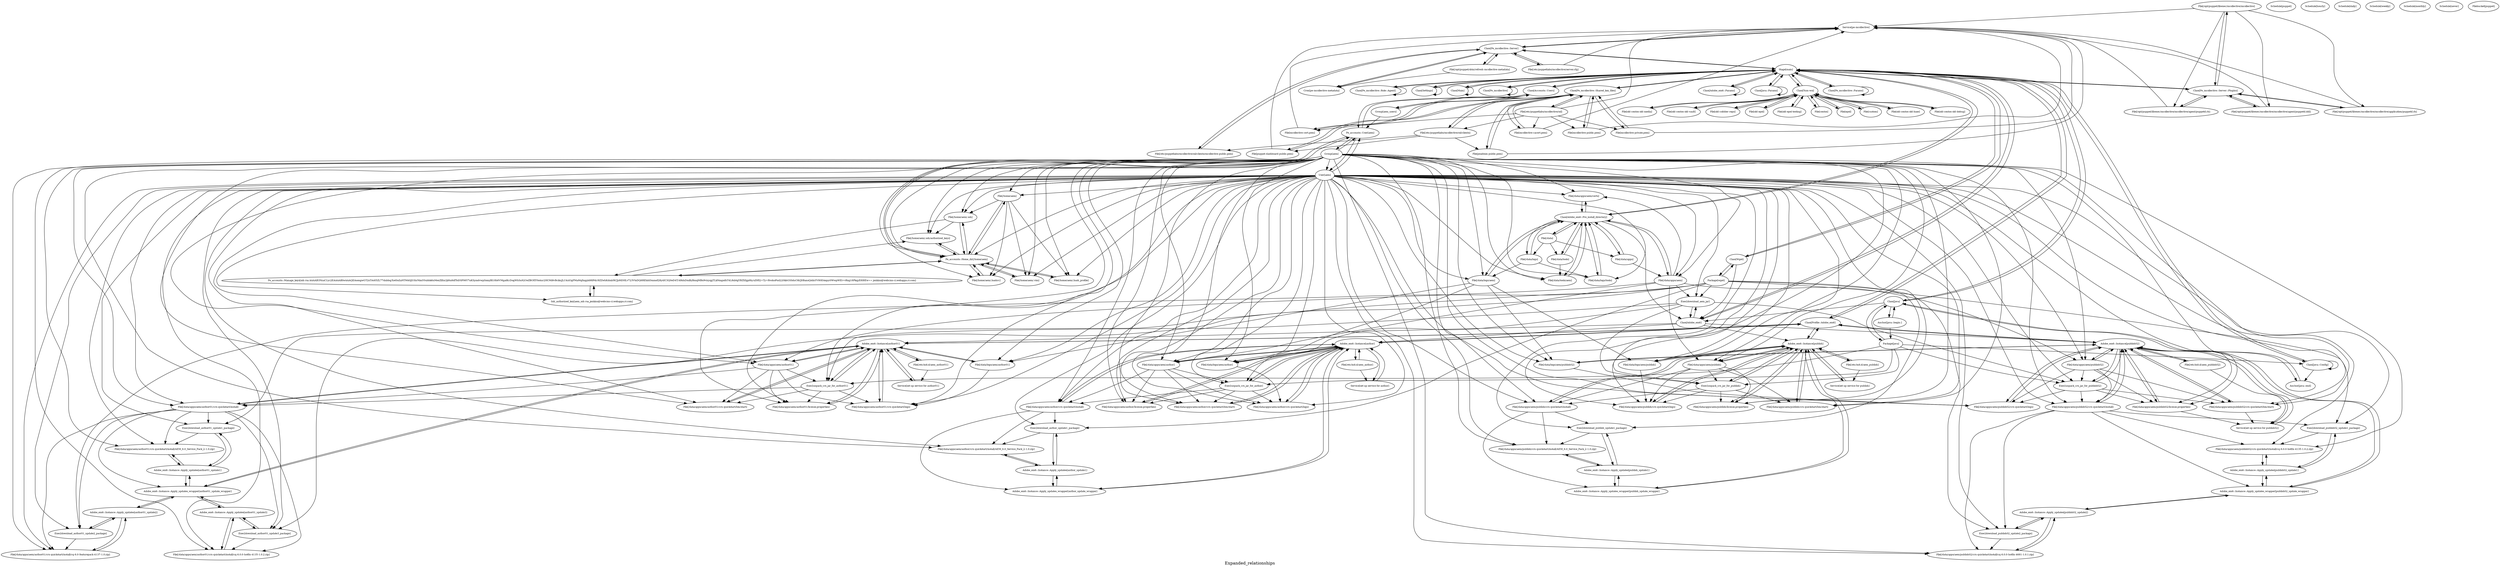 digraph Expanded_relationships {
    label = "Expanded_relationships"
    "File[/opt/puppet/libexec/mcollective/mcollective]" [
        fontsize = 8,
        label = "File[/opt/puppet/libexec/mcollective/mcollective]"
    ]

    "Service[pe-mcollective]" [
        fontsize = 8,
        label = "Service[pe-mcollective]"
    ]

    "File[/opt/puppet/libexec/mcollective/mcollective/agent/puppetd.rb]" [
        fontsize = 8,
        label = "File[/opt/puppet/libexec/mcollective/mcollective/agent/puppetd.rb]"
    ]

    "File[/opt/puppet/libexec/mcollective/mcollective/agent/puppetd.ddl]" [
        fontsize = 8,
        label = "File[/opt/puppet/libexec/mcollective/mcollective/agent/puppetd.ddl]"
    ]

    "File[/opt/puppet/libexec/mcollective/mcollective/application/puppetd.rb]" [
        fontsize = 8,
        label = "File[/opt/puppet/libexec/mcollective/mcollective/application/puppetd.rb]"
    ]

    "File[/etc/puppetlabs/mcollective/ssl]" [
        fontsize = 8,
        label = "File[/etc/puppetlabs/mcollective/ssl]"
    ]

    "File[/etc/puppetlabs/mcollective/ssl/clients]" [
        fontsize = 8,
        label = "File[/etc/puppetlabs/mcollective/ssl/clients]"
    ]

    "File[mcollective-public.pem]" [
        fontsize = 8,
        label = "File[mcollective-public.pem]"
    ]

    "File[mcollective-private.pem]" [
        fontsize = 8,
        label = "File[mcollective-private.pem]"
    ]

    "File[mcollective-cert.pem]" [
        fontsize = 8,
        label = "File[mcollective-cert.pem]"
    ]

    "File[mcollective-cacert.pem]" [
        fontsize = 8,
        label = "File[mcollective-cacert.pem]"
    ]

    "File[peadmin-public.pem]" [
        fontsize = 8,
        label = "File[peadmin-public.pem]"
    ]

    "File[puppet-dashboard-public.pem]" [
        fontsize = 8,
        label = "File[puppet-dashboard-public.pem]"
    ]

    "File[/etc/puppetlabs/mcollective/ssl/clients/mcollective-public.pem]" [
        fontsize = 8,
        label = "File[/etc/puppetlabs/mcollective/ssl/clients/mcollective-public.pem]"
    ]

    "File[/etc/puppetlabs/mcollective/server.cfg]" [
        fontsize = 8,
        label = "File[/etc/puppetlabs/mcollective/server.cfg]"
    ]

    "File[/opt/puppet/sbin/refresh-mcollective-metadata]" [
        fontsize = 8,
        label = "File[/opt/puppet/sbin/refresh-mcollective-metadata]"
    ]

    "Cron[pe-mcollective-metadata]" [
        fontsize = 8,
        label = "Cron[pe-mcollective-metadata]"
    ]

    "File[centos]" [
        fontsize = 8,
        label = "File[centos]"
    ]

    "File[epel]" [
        fontsize = 8,
        label = "File[epel]"
    ]

    "File[custom]" [
        fontsize = 8,
        label = "File[custom]"
    ]

    "File[old-centos-old-base]" [
        fontsize = 8,
        label = "File[old-centos-old-base]"
    ]

    "File[old-centos-old-debug]" [
        fontsize = 8,
        label = "File[old-centos-old-debug]"
    ]

    "File[old-centos-old-media]" [
        fontsize = 8,
        label = "File[old-centos-old-media]"
    ]

    "File[old-centos-old-vault]" [
        fontsize = 8,
        label = "File[old-centos-old-vault]"
    ]

    "File[old-cobbler-repo]" [
        fontsize = 8,
        label = "File[old-cobbler-repo]"
    ]

    "File[old-epel]" [
        fontsize = 8,
        label = "File[old-epel]"
    ]

    "File[old-epel-testing]" [
        fontsize = 8,
        label = "File[old-epel-testing]"
    ]

    "Group[aem_users]" [
        fontsize = 8,
        label = "Group[aem_users]"
    ]

    "User[aem]" [
        fontsize = 8,
        label = "User[aem]"
    ]

    "Group[aem]" [
        fontsize = 8,
        label = "Group[aem]"
    ]

    "File[/data]" [
        fontsize = 8,
        label = "File[/data]"
    ]

    "File[/data/apps]" [
        fontsize = 8,
        label = "File[/data/apps]"
    ]

    "File[/data/logs]" [
        fontsize = 8,
        label = "File[/data/logs]"
    ]

    "File[/data/tools]" [
        fontsize = 8,
        label = "File[/data/tools]"
    ]

    "File[/data/apps/aem/certs]" [
        fontsize = 8,
        label = "File[/data/apps/aem/certs]"
    ]

    "File[/data/apps/aem]" [
        fontsize = 8,
        label = "File[/data/apps/aem]"
    ]

    "File[/data/logs/aem]" [
        fontsize = 8,
        label = "File[/data/logs/aem]"
    ]

    "File[/data/tools/aem]" [
        fontsize = 8,
        label = "File[/data/tools/aem]"
    ]

    "File[/data/logs/tools]" [
        fontsize = 8,
        label = "File[/data/logs/tools]"
    ]

    "Anchor[java::begin:]" [
        fontsize = 8,
        label = "Anchor[java::begin:]"
    ]

    "Package[java]" [
        fontsize = 8,
        label = "Package[java]"
    ]

    "Anchor[java::end]" [
        fontsize = 8,
        label = "Anchor[java::end]"
    ]

    "Package[wget]" [
        fontsize = 8,
        label = "Package[wget]"
    ]

    "Exec[download_aem_jar]" [
        fontsize = 8,
        label = "Exec[download_aem_jar]"
    ]

    "File[/data/apps/aem/author01]" [
        fontsize = 8,
        label = "File[/data/apps/aem/author01]"
    ]

    "File[/data/logs/aem/author01]" [
        fontsize = 8,
        label = "File[/data/logs/aem/author01]"
    ]

    "Exec[unpack_crx_jar_for_author01]" [
        fontsize = 8,
        label = "Exec[unpack_crx_jar_for_author01]"
    ]

    "File[/data/apps/aem/author01/crx-quickstart/install]" [
        fontsize = 8,
        label = "File[/data/apps/aem/author01/crx-quickstart/install]"
    ]

    "File[/data/apps/aem/author01/license.properties]" [
        fontsize = 8,
        label = "File[/data/apps/aem/author01/license.properties]"
    ]

    "File[/data/apps/aem/author01/crx-quickstart/bin/start]" [
        fontsize = 8,
        label = "File[/data/apps/aem/author01/crx-quickstart/bin/start]"
    ]

    "File[/data/apps/aem/author01/crx-quickstart/logs]" [
        fontsize = 8,
        label = "File[/data/apps/aem/author01/crx-quickstart/logs]"
    ]

    "File[/etc/init.d/aem_author01]" [
        fontsize = 8,
        label = "File[/etc/init.d/aem_author01]"
    ]

    "Service[set up service for author01]" [
        fontsize = 8,
        label = "Service[set up service for author01]"
    ]

    "File[/data/apps/aem/publish02]" [
        fontsize = 8,
        label = "File[/data/apps/aem/publish02]"
    ]

    "File[/data/logs/aem/publish02]" [
        fontsize = 8,
        label = "File[/data/logs/aem/publish02]"
    ]

    "Exec[unpack_crx_jar_for_publish02]" [
        fontsize = 8,
        label = "Exec[unpack_crx_jar_for_publish02]"
    ]

    "File[/data/apps/aem/publish02/crx-quickstart/install]" [
        fontsize = 8,
        label = "File[/data/apps/aem/publish02/crx-quickstart/install]"
    ]

    "File[/data/apps/aem/publish02/license.properties]" [
        fontsize = 8,
        label = "File[/data/apps/aem/publish02/license.properties]"
    ]

    "File[/data/apps/aem/publish02/crx-quickstart/bin/start]" [
        fontsize = 8,
        label = "File[/data/apps/aem/publish02/crx-quickstart/bin/start]"
    ]

    "File[/data/apps/aem/publish02/crx-quickstart/logs]" [
        fontsize = 8,
        label = "File[/data/apps/aem/publish02/crx-quickstart/logs]"
    ]

    "File[/etc/init.d/aem_publish02]" [
        fontsize = 8,
        label = "File[/etc/init.d/aem_publish02]"
    ]

    "Service[set up service for publish02]" [
        fontsize = 8,
        label = "Service[set up service for publish02]"
    ]

    "File[/data/apps/aem/author]" [
        fontsize = 8,
        label = "File[/data/apps/aem/author]"
    ]

    "File[/data/logs/aem/author]" [
        fontsize = 8,
        label = "File[/data/logs/aem/author]"
    ]

    "Exec[unpack_crx_jar_for_author]" [
        fontsize = 8,
        label = "Exec[unpack_crx_jar_for_author]"
    ]

    "File[/data/apps/aem/author/crx-quickstart/install]" [
        fontsize = 8,
        label = "File[/data/apps/aem/author/crx-quickstart/install]"
    ]

    "File[/data/apps/aem/author/license.properties]" [
        fontsize = 8,
        label = "File[/data/apps/aem/author/license.properties]"
    ]

    "File[/data/apps/aem/author/crx-quickstart/bin/start]" [
        fontsize = 8,
        label = "File[/data/apps/aem/author/crx-quickstart/bin/start]"
    ]

    "File[/data/apps/aem/author/crx-quickstart/logs]" [
        fontsize = 8,
        label = "File[/data/apps/aem/author/crx-quickstart/logs]"
    ]

    "File[/etc/init.d/aem_author]" [
        fontsize = 8,
        label = "File[/etc/init.d/aem_author]"
    ]

    "Service[set up service for author]" [
        fontsize = 8,
        label = "Service[set up service for author]"
    ]

    "File[/data/apps/aem/publish]" [
        fontsize = 8,
        label = "File[/data/apps/aem/publish]"
    ]

    "File[/data/logs/aem/publish]" [
        fontsize = 8,
        label = "File[/data/logs/aem/publish]"
    ]

    "Exec[unpack_crx_jar_for_publish]" [
        fontsize = 8,
        label = "Exec[unpack_crx_jar_for_publish]"
    ]

    "File[/data/apps/aem/publish/crx-quickstart/install]" [
        fontsize = 8,
        label = "File[/data/apps/aem/publish/crx-quickstart/install]"
    ]

    "File[/data/apps/aem/publish/license.properties]" [
        fontsize = 8,
        label = "File[/data/apps/aem/publish/license.properties]"
    ]

    "File[/data/apps/aem/publish/crx-quickstart/bin/start]" [
        fontsize = 8,
        label = "File[/data/apps/aem/publish/crx-quickstart/bin/start]"
    ]

    "File[/data/apps/aem/publish/crx-quickstart/logs]" [
        fontsize = 8,
        label = "File[/data/apps/aem/publish/crx-quickstart/logs]"
    ]

    "File[/etc/init.d/aem_publish]" [
        fontsize = 8,
        label = "File[/etc/init.d/aem_publish]"
    ]

    "Service[set up service for publish]" [
        fontsize = 8,
        label = "Service[set up service for publish]"
    ]

    "File[/home/aem]" [
        fontsize = 8,
        label = "File[/home/aem]"
    ]

    "File[/home/aem/.ssh]" [
        fontsize = 8,
        label = "File[/home/aem/.ssh]"
    ]

    "File[/home/aem/.vim]" [
        fontsize = 8,
        label = "File[/home/aem/.vim]"
    ]

    "File[/home/aem/.bashrc]" [
        fontsize = 8,
        label = "File[/home/aem/.bashrc]"
    ]

    "File[/home/aem/.bash_profile]" [
        fontsize = 8,
        label = "File[/home/aem/.bash_profile]"
    ]

    "File[/home/aem/.ssh/authorized_keys]" [
        fontsize = 8,
        label = "File[/home/aem/.ssh/authorized_keys]"
    ]

    "Ssh_authorized_key[aem_ssh-rsa_jenkins@webcms-ci.webapps.rr.com]" [
        fontsize = 8,
        label = "Ssh_authorized_key[aem_ssh-rsa_jenkins@webcms-ci.webapps.rr.com]"
    ]

    "Exec[download_author01_update1_package]" [
        fontsize = 8,
        label = "Exec[download_author01_update1_package]"
    ]

    "File[/data/apps/aem/author01/crx-quickstart/install/AEM_6.0_Service_Pack_2-1.0.zip]" [
        fontsize = 8,
        label = "File[/data/apps/aem/author01/crx-quickstart/install/AEM_6.0_Service_Pack_2-1.0.zip]"
    ]

    "Exec[download_author01_update2_package]" [
        fontsize = 8,
        label = "Exec[download_author01_update2_package]"
    ]

    "File[/data/apps/aem/author01/crx-quickstart/install/cq-6.0-featurepack-4137-1.0.zip]" [
        fontsize = 8,
        label = "File[/data/apps/aem/author01/crx-quickstart/install/cq-6.0-featurepack-4137-1.0.zip]"
    ]

    "Exec[download_author01_update3_package]" [
        fontsize = 8,
        label = "Exec[download_author01_update3_package]"
    ]

    "File[/data/apps/aem/author01/crx-quickstart/install/cq-6.0.0-hotfix-4135-1.0.2.zip]" [
        fontsize = 8,
        label = "File[/data/apps/aem/author01/crx-quickstart/install/cq-6.0.0-hotfix-4135-1.0.2.zip]"
    ]

    "Exec[download_publish02_update1_package]" [
        fontsize = 8,
        label = "Exec[download_publish02_update1_package]"
    ]

    "File[/data/apps/aem/publish02/crx-quickstart/install/cq-6.0.0-hotfix-4135-1.0.2.zip]" [
        fontsize = 8,
        label = "File[/data/apps/aem/publish02/crx-quickstart/install/cq-6.0.0-hotfix-4135-1.0.2.zip]"
    ]

    "Exec[download_publish02_update2_package]" [
        fontsize = 8,
        label = "Exec[download_publish02_update2_package]"
    ]

    "File[/data/apps/aem/publish02/crx-quickstart/install/cq-6.0.0-hotfix-4681-1.0.1.zip]" [
        fontsize = 8,
        label = "File[/data/apps/aem/publish02/crx-quickstart/install/cq-6.0.0-hotfix-4681-1.0.1.zip]"
    ]

    "Exec[download_author_update1_package]" [
        fontsize = 8,
        label = "Exec[download_author_update1_package]"
    ]

    "File[/data/apps/aem/author/crx-quickstart/install/AEM_6.0_Service_Pack_2-1.0.zip]" [
        fontsize = 8,
        label = "File[/data/apps/aem/author/crx-quickstart/install/AEM_6.0_Service_Pack_2-1.0.zip]"
    ]

    "Exec[download_publish_update1_package]" [
        fontsize = 8,
        label = "Exec[download_publish_update1_package]"
    ]

    "File[/data/apps/aem/publish/crx-quickstart/install/AEM_6.0_Service_Pack_2-1.0.zip]" [
        fontsize = 8,
        label = "File[/data/apps/aem/publish/crx-quickstart/install/AEM_6.0_Service_Pack_2-1.0.zip]"
    ]

    "Schedule[puppet]" [
        fontsize = 8,
        label = "Schedule[puppet]"
    ]

    "Schedule[hourly]" [
        fontsize = 8,
        label = "Schedule[hourly]"
    ]

    "Schedule[daily]" [
        fontsize = 8,
        label = "Schedule[daily]"
    ]

    "Schedule[weekly]" [
        fontsize = 8,
        label = "Schedule[weekly]"
    ]

    "Schedule[monthly]" [
        fontsize = 8,
        label = "Schedule[monthly]"
    ]

    "Schedule[never]" [
        fontsize = 8,
        label = "Schedule[never]"
    ]

    "Filebucket[puppet]" [
        fontsize = 8,
        label = "Filebucket[puppet]"
    ]

    "Stage[main]" [
        fontsize = 8,
        label = "Stage[main]"
    ]

    "Class[Settings]" [
        fontsize = 8,
        label = "Class[Settings]"
    ]

    "Class[Settings]" [
        fontsize = 8,
        label = "Class[Settings]"
    ]

    "Stage[main]" [
        fontsize = 8,
        label = "Stage[main]"
    ]

    "Class[Main]" [
        fontsize = 8,
        label = "Class[Main]"
    ]

    "Class[Main]" [
        fontsize = 8,
        label = "Class[Main]"
    ]

    "Class[Pe_mcollective]" [
        fontsize = 8,
        label = "Class[Pe_mcollective]"
    ]

    "Class[Pe_mcollective]" [
        fontsize = 8,
        label = "Class[Pe_mcollective]"
    ]

    "Class[Profile::Adobe_em6]" [
        fontsize = 8,
        label = "Class[Profile::Adobe_em6]"
    ]

    "Class[Profile::Adobe_em6]" [
        fontsize = 8,
        label = "Class[Profile::Adobe_em6]"
    ]

    "Class[Pe_mcollective::Params]" [
        fontsize = 8,
        label = "Class[Pe_mcollective::Params]"
    ]

    "Class[Pe_mcollective::Params]" [
        fontsize = 8,
        label = "Class[Pe_mcollective::Params]"
    ]

    "Class[Pe_mcollective::Role::Agent]" [
        fontsize = 8,
        label = "Class[Pe_mcollective::Role::Agent]"
    ]

    "Class[Pe_mcollective::Role::Agent]" [
        fontsize = 8,
        label = "Class[Pe_mcollective::Role::Agent]"
    ]

    "Class[Pe_mcollective::Server]" [
        fontsize = 8,
        label = "Class[Pe_mcollective::Server]"
    ]

    "Class[Pe_mcollective::Server]" [
        fontsize = 8,
        label = "Class[Pe_mcollective::Server]"
    ]

    "Class[Pe_mcollective::Server::Plugins]" [
        fontsize = 8,
        label = "Class[Pe_mcollective::Server::Plugins]"
    ]

    "Class[Pe_mcollective::Server::Plugins]" [
        fontsize = 8,
        label = "Class[Pe_mcollective::Server::Plugins]"
    ]

    "Class[Pe_mcollective::Shared_key_files]" [
        fontsize = 8,
        label = "Class[Pe_mcollective::Shared_key_files]"
    ]

    "Class[Pe_mcollective::Shared_key_files]" [
        fontsize = 8,
        label = "Class[Pe_mcollective::Shared_key_files]"
    ]

    "Class[Yum-wsi]" [
        fontsize = 8,
        label = "Class[Yum-wsi]"
    ]

    "Class[Yum-wsi]" [
        fontsize = 8,
        label = "Class[Yum-wsi]"
    ]

    "Class[Accounts::Users]" [
        fontsize = 8,
        label = "Class[Accounts::Users]"
    ]

    "Class[Accounts::Users]" [
        fontsize = 8,
        label = "Class[Accounts::Users]"
    ]

    "Class[Adobe_em6::Params]" [
        fontsize = 8,
        label = "Class[Adobe_em6::Params]"
    ]

    "Class[Adobe_em6::Params]" [
        fontsize = 8,
        label = "Class[Adobe_em6::Params]"
    ]

    "Class[Adobe_em6]" [
        fontsize = 8,
        label = "Class[Adobe_em6]"
    ]

    "Class[Adobe_em6]" [
        fontsize = 8,
        label = "Class[Adobe_em6]"
    ]

    "Class[Adobe_em6::Pre_install_directory]" [
        fontsize = 8,
        label = "Class[Adobe_em6::Pre_install_directory]"
    ]

    "Class[Adobe_em6::Pre_install_directory]" [
        fontsize = 8,
        label = "Class[Adobe_em6::Pre_install_directory]"
    ]

    "Class[Java]" [
        fontsize = 8,
        label = "Class[Java]"
    ]

    "Class[Java]" [
        fontsize = 8,
        label = "Class[Java]"
    ]

    "Class[Java::Params]" [
        fontsize = 8,
        label = "Class[Java::Params]"
    ]

    "Class[Java::Params]" [
        fontsize = 8,
        label = "Class[Java::Params]"
    ]

    "Class[Java::Config]" [
        fontsize = 8,
        label = "Class[Java::Config]"
    ]

    "Class[Java::Config]" [
        fontsize = 8,
        label = "Class[Java::Config]"
    ]

    "Class[Wget]" [
        fontsize = 8,
        label = "Class[Wget]"
    ]

    "Class[Wget]" [
        fontsize = 8,
        label = "Class[Wget]"
    ]

    "Adobe_em6::Instance[author01]" [
        fontsize = 8,
        label = "Adobe_em6::Instance[author01]"
    ]

    "Adobe_em6::Instance[author01]" [
        fontsize = 8,
        label = "Adobe_em6::Instance[author01]"
    ]

    "Adobe_em6::Instance[publish02]" [
        fontsize = 8,
        label = "Adobe_em6::Instance[publish02]"
    ]

    "Adobe_em6::Instance[publish02]" [
        fontsize = 8,
        label = "Adobe_em6::Instance[publish02]"
    ]

    "Adobe_em6::Instance[author]" [
        fontsize = 8,
        label = "Adobe_em6::Instance[author]"
    ]

    "Adobe_em6::Instance[author]" [
        fontsize = 8,
        label = "Adobe_em6::Instance[author]"
    ]

    "Adobe_em6::Instance[publish]" [
        fontsize = 8,
        label = "Adobe_em6::Instance[publish]"
    ]

    "Adobe_em6::Instance[publish]" [
        fontsize = 8,
        label = "Adobe_em6::Instance[publish]"
    ]

    "Pe_accounts::User[aem]" [
        fontsize = 8,
        label = "Pe_accounts::User[aem]"
    ]

    "Pe_accounts::User[aem]" [
        fontsize = 8,
        label = "Pe_accounts::User[aem]"
    ]

    "Pe_accounts::Home_dir[/home/aem]" [
        fontsize = 8,
        label = "Pe_accounts::Home_dir[/home/aem]"
    ]

    "Pe_accounts::Home_dir[/home/aem]" [
        fontsize = 8,
        label = "Pe_accounts::Home_dir[/home/aem]"
    ]

    "Adobe_em6::Instance::Apply_updates_wrapper[author01_update_wrapper]" [
        fontsize = 8,
        label = "Adobe_em6::Instance::Apply_updates_wrapper[author01_update_wrapper]"
    ]

    "Adobe_em6::Instance::Apply_updates_wrapper[author01_update_wrapper]" [
        fontsize = 8,
        label = "Adobe_em6::Instance::Apply_updates_wrapper[author01_update_wrapper]"
    ]

    "Adobe_em6::Instance::Apply_updates_wrapper[publish02_update_wrapper]" [
        fontsize = 8,
        label = "Adobe_em6::Instance::Apply_updates_wrapper[publish02_update_wrapper]"
    ]

    "Adobe_em6::Instance::Apply_updates_wrapper[publish02_update_wrapper]" [
        fontsize = 8,
        label = "Adobe_em6::Instance::Apply_updates_wrapper[publish02_update_wrapper]"
    ]

    "Adobe_em6::Instance::Apply_updates_wrapper[author_update_wrapper]" [
        fontsize = 8,
        label = "Adobe_em6::Instance::Apply_updates_wrapper[author_update_wrapper]"
    ]

    "Adobe_em6::Instance::Apply_updates_wrapper[author_update_wrapper]" [
        fontsize = 8,
        label = "Adobe_em6::Instance::Apply_updates_wrapper[author_update_wrapper]"
    ]

    "Adobe_em6::Instance::Apply_updates_wrapper[publish_update_wrapper]" [
        fontsize = 8,
        label = "Adobe_em6::Instance::Apply_updates_wrapper[publish_update_wrapper]"
    ]

    "Adobe_em6::Instance::Apply_updates_wrapper[publish_update_wrapper]" [
        fontsize = 8,
        label = "Adobe_em6::Instance::Apply_updates_wrapper[publish_update_wrapper]"
    ]

    "Pe_accounts::Manage_keys[ssh-rsa AAAAB3NzaC1yc2EAAAABIwAAAQEAsongwGT2xTA4t5ZL77dnbbq/XetSoZaNTM40jD3hrNimY0ubbk6nMexZlIhx3j6tu8dfToDSF06Y7nKSymdvwpSsmyBl18h6VMgatKcDogWhSu92OeZBOfI5YeAnr2HCMi8vBcikuJLC4ziOgFMaMqfmpjA88lPdr/8ZZwhKdmlrRCJy6tDHLv723VtxDQ6RElxbDmmof28y4IC3Q0eD4T/4RdxDmByBmsjMBx9vizyqgTLkNmgsdhT4L8xbtgYBZXfgpt9y/sZ0fI2+Ty+RvohoPnd220kbGSSduCt8/J0BansQi4lnYV80E4epyr0WwpWEl+vRxg18PkqyE8I8Ew== jenkins@webcms-ci.webapps.rr.com]" [
        fontsize = 8,
        label = "Pe_accounts::Manage_keys[ssh-rsa AAAAB3NzaC1yc2EAAAABIwAAAQEAsongwGT2xTA4t5ZL77dnbbq/XetSoZaNTM40jD3hrNimY0ubbk6nMexZlIhx3j6tu8dfToDSF06Y7nKSymdvwpSsmyBl18h6VMgatKcDogWhSu92OeZBOfI5YeAnr2HCMi8vBcikuJLC4ziOgFMaMqfmpjA88lPdr/8ZZwhKdmlrRCJy6tDHLv723VtxDQ6RElxbDmmof28y4IC3Q0eD4T/4RdxDmByBmsjMBx9vizyqgTLkNmgsdhT4L8xbtgYBZXfgpt9y/sZ0fI2+Ty+RvohoPnd220kbGSSduCt8/J0BansQi4lnYV80E4epyr0WwpWEl+vRxg18PkqyE8I8Ew== jenkins@webcms-ci.webapps.rr.com]"
    ]

    "Pe_accounts::Manage_keys[ssh-rsa AAAAB3NzaC1yc2EAAAABIwAAAQEAsongwGT2xTA4t5ZL77dnbbq/XetSoZaNTM40jD3hrNimY0ubbk6nMexZlIhx3j6tu8dfToDSF06Y7nKSymdvwpSsmyBl18h6VMgatKcDogWhSu92OeZBOfI5YeAnr2HCMi8vBcikuJLC4ziOgFMaMqfmpjA88lPdr/8ZZwhKdmlrRCJy6tDHLv723VtxDQ6RElxbDmmof28y4IC3Q0eD4T/4RdxDmByBmsjMBx9vizyqgTLkNmgsdhT4L8xbtgYBZXfgpt9y/sZ0fI2+Ty+RvohoPnd220kbGSSduCt8/J0BansQi4lnYV80E4epyr0WwpWEl+vRxg18PkqyE8I8Ew== jenkins@webcms-ci.webapps.rr.com]" [
        fontsize = 8,
        label = "Pe_accounts::Manage_keys[ssh-rsa AAAAB3NzaC1yc2EAAAABIwAAAQEAsongwGT2xTA4t5ZL77dnbbq/XetSoZaNTM40jD3hrNimY0ubbk6nMexZlIhx3j6tu8dfToDSF06Y7nKSymdvwpSsmyBl18h6VMgatKcDogWhSu92OeZBOfI5YeAnr2HCMi8vBcikuJLC4ziOgFMaMqfmpjA88lPdr/8ZZwhKdmlrRCJy6tDHLv723VtxDQ6RElxbDmmof28y4IC3Q0eD4T/4RdxDmByBmsjMBx9vizyqgTLkNmgsdhT4L8xbtgYBZXfgpt9y/sZ0fI2+Ty+RvohoPnd220kbGSSduCt8/J0BansQi4lnYV80E4epyr0WwpWEl+vRxg18PkqyE8I8Ew== jenkins@webcms-ci.webapps.rr.com]"
    ]

    "Adobe_em6::Instance::Apply_updates[author01_update1]" [
        fontsize = 8,
        label = "Adobe_em6::Instance::Apply_updates[author01_update1]"
    ]

    "Adobe_em6::Instance::Apply_updates[author01_update1]" [
        fontsize = 8,
        label = "Adobe_em6::Instance::Apply_updates[author01_update1]"
    ]

    "Adobe_em6::Instance::Apply_updates[author01_update2]" [
        fontsize = 8,
        label = "Adobe_em6::Instance::Apply_updates[author01_update2]"
    ]

    "Adobe_em6::Instance::Apply_updates[author01_update2]" [
        fontsize = 8,
        label = "Adobe_em6::Instance::Apply_updates[author01_update2]"
    ]

    "Adobe_em6::Instance::Apply_updates[author01_update3]" [
        fontsize = 8,
        label = "Adobe_em6::Instance::Apply_updates[author01_update3]"
    ]

    "Adobe_em6::Instance::Apply_updates[author01_update3]" [
        fontsize = 8,
        label = "Adobe_em6::Instance::Apply_updates[author01_update3]"
    ]

    "Adobe_em6::Instance::Apply_updates[publish02_update1]" [
        fontsize = 8,
        label = "Adobe_em6::Instance::Apply_updates[publish02_update1]"
    ]

    "Adobe_em6::Instance::Apply_updates[publish02_update1]" [
        fontsize = 8,
        label = "Adobe_em6::Instance::Apply_updates[publish02_update1]"
    ]

    "Adobe_em6::Instance::Apply_updates[publish02_update2]" [
        fontsize = 8,
        label = "Adobe_em6::Instance::Apply_updates[publish02_update2]"
    ]

    "Adobe_em6::Instance::Apply_updates[publish02_update2]" [
        fontsize = 8,
        label = "Adobe_em6::Instance::Apply_updates[publish02_update2]"
    ]

    "Adobe_em6::Instance::Apply_updates[author_update1]" [
        fontsize = 8,
        label = "Adobe_em6::Instance::Apply_updates[author_update1]"
    ]

    "Adobe_em6::Instance::Apply_updates[author_update1]" [
        fontsize = 8,
        label = "Adobe_em6::Instance::Apply_updates[author_update1]"
    ]

    "Adobe_em6::Instance::Apply_updates[publish_update1]" [
        fontsize = 8,
        label = "Adobe_em6::Instance::Apply_updates[publish_update1]"
    ]

    "Adobe_em6::Instance::Apply_updates[publish_update1]" [
        fontsize = 8,
        label = "Adobe_em6::Instance::Apply_updates[publish_update1]"
    ]

    "Class[Pe_mcollective::Server::Plugins]" -> "File[/opt/puppet/libexec/mcollective/mcollective]" [
        fontsize = 8
    ]

    "File[/opt/puppet/libexec/mcollective/mcollective]" -> "Service[pe-mcollective]" [
        fontsize = 8
    ]

    "File[/opt/puppet/libexec/mcollective/mcollective/agent/puppetd.rb]" -> "Service[pe-mcollective]" [
        fontsize = 8
    ]

    "File[/opt/puppet/libexec/mcollective/mcollective/agent/puppetd.ddl]" -> "Service[pe-mcollective]" [
        fontsize = 8
    ]

    "File[/opt/puppet/libexec/mcollective/mcollective/application/puppetd.rb]" -> "Service[pe-mcollective]" [
        fontsize = 8
    ]

    "File[/etc/puppetlabs/mcollective/ssl]" -> "Service[pe-mcollective]" [
        fontsize = 8
    ]

    "File[mcollective-public.pem]" -> "Service[pe-mcollective]" [
        fontsize = 8
    ]

    "File[mcollective-private.pem]" -> "Service[pe-mcollective]" [
        fontsize = 8
    ]

    "File[mcollective-cert.pem]" -> "Service[pe-mcollective]" [
        fontsize = 8
    ]

    "File[mcollective-cacert.pem]" -> "Service[pe-mcollective]" [
        fontsize = 8
    ]

    "File[peadmin-public.pem]" -> "Service[pe-mcollective]" [
        fontsize = 8
    ]

    "File[puppet-dashboard-public.pem]" -> "Service[pe-mcollective]" [
        fontsize = 8
    ]

    "File[/etc/puppetlabs/mcollective/server.cfg]" -> "Service[pe-mcollective]" [
        fontsize = 8
    ]

    "Class[Pe_mcollective::Server]" -> "Service[pe-mcollective]" [
        fontsize = 8
    ]

    "File[/opt/puppet/libexec/mcollective/mcollective]" -> "File[/opt/puppet/libexec/mcollective/mcollective/agent/puppetd.rb]" [
        fontsize = 8
    ]

    "Class[Pe_mcollective::Server::Plugins]" -> "File[/opt/puppet/libexec/mcollective/mcollective/agent/puppetd.rb]" [
        fontsize = 8
    ]

    "File[/opt/puppet/libexec/mcollective/mcollective]" -> "File[/opt/puppet/libexec/mcollective/mcollective/agent/puppetd.ddl]" [
        fontsize = 8
    ]

    "Class[Pe_mcollective::Server::Plugins]" -> "File[/opt/puppet/libexec/mcollective/mcollective/agent/puppetd.ddl]" [
        fontsize = 8
    ]

    "File[/opt/puppet/libexec/mcollective/mcollective]" -> "File[/opt/puppet/libexec/mcollective/mcollective/application/puppetd.rb]" [
        fontsize = 8
    ]

    "Class[Pe_mcollective::Server::Plugins]" -> "File[/opt/puppet/libexec/mcollective/mcollective/application/puppetd.rb]" [
        fontsize = 8
    ]

    "Class[Pe_mcollective::Shared_key_files]" -> "File[/etc/puppetlabs/mcollective/ssl]" [
        fontsize = 8
    ]

    "File[/etc/puppetlabs/mcollective/ssl]" -> "File[/etc/puppetlabs/mcollective/ssl/clients]" [
        fontsize = 8
    ]

    "Class[Pe_mcollective::Shared_key_files]" -> "File[/etc/puppetlabs/mcollective/ssl/clients]" [
        fontsize = 8
    ]

    "File[/etc/puppetlabs/mcollective/ssl]" -> "File[mcollective-public.pem]" [
        fontsize = 8
    ]

    "Class[Pe_mcollective::Shared_key_files]" -> "File[mcollective-public.pem]" [
        fontsize = 8
    ]

    "File[/etc/puppetlabs/mcollective/ssl]" -> "File[mcollective-private.pem]" [
        fontsize = 8
    ]

    "Class[Pe_mcollective::Shared_key_files]" -> "File[mcollective-private.pem]" [
        fontsize = 8
    ]

    "File[/etc/puppetlabs/mcollective/ssl]" -> "File[mcollective-cert.pem]" [
        fontsize = 8
    ]

    "Class[Pe_mcollective::Shared_key_files]" -> "File[mcollective-cert.pem]" [
        fontsize = 8
    ]

    "File[/etc/puppetlabs/mcollective/ssl]" -> "File[mcollective-cacert.pem]" [
        fontsize = 8
    ]

    "Class[Pe_mcollective::Shared_key_files]" -> "File[mcollective-cacert.pem]" [
        fontsize = 8
    ]

    "File[/etc/puppetlabs/mcollective/ssl/clients]" -> "File[peadmin-public.pem]" [
        fontsize = 8
    ]

    "Class[Pe_mcollective::Shared_key_files]" -> "File[peadmin-public.pem]" [
        fontsize = 8
    ]

    "File[/etc/puppetlabs/mcollective/ssl/clients]" -> "File[puppet-dashboard-public.pem]" [
        fontsize = 8
    ]

    "Class[Pe_mcollective::Shared_key_files]" -> "File[puppet-dashboard-public.pem]" [
        fontsize = 8
    ]

    "File[/etc/puppetlabs/mcollective/ssl/clients]" -> "File[/etc/puppetlabs/mcollective/ssl/clients/mcollective-public.pem]" [
        fontsize = 8
    ]

    "Class[Pe_mcollective::Server]" -> "File[/etc/puppetlabs/mcollective/ssl/clients/mcollective-public.pem]" [
        fontsize = 8
    ]

    "Class[Pe_mcollective::Server]" -> "File[/etc/puppetlabs/mcollective/server.cfg]" [
        fontsize = 8
    ]

    "Class[Pe_mcollective::Server]" -> "File[/opt/puppet/sbin/refresh-mcollective-metadata]" [
        fontsize = 8
    ]

    "File[/opt/puppet/sbin/refresh-mcollective-metadata]" -> "Cron[pe-mcollective-metadata]" [
        fontsize = 8
    ]

    "Class[Pe_mcollective::Server]" -> "Cron[pe-mcollective-metadata]" [
        fontsize = 8
    ]

    "Class[Yum-wsi]" -> "File[centos]" [
        fontsize = 8
    ]

    "Class[Yum-wsi]" -> "File[epel]" [
        fontsize = 8
    ]

    "Class[Yum-wsi]" -> "File[custom]" [
        fontsize = 8
    ]

    "Class[Yum-wsi]" -> "File[old-centos-old-base]" [
        fontsize = 8
    ]

    "Class[Yum-wsi]" -> "File[old-centos-old-debug]" [
        fontsize = 8
    ]

    "Class[Yum-wsi]" -> "File[old-centos-old-media]" [
        fontsize = 8
    ]

    "Class[Yum-wsi]" -> "File[old-centos-old-vault]" [
        fontsize = 8
    ]

    "Class[Yum-wsi]" -> "File[old-cobbler-repo]" [
        fontsize = 8
    ]

    "Class[Yum-wsi]" -> "File[old-epel]" [
        fontsize = 8
    ]

    "Class[Yum-wsi]" -> "File[old-epel-testing]" [
        fontsize = 8
    ]

    "Class[Accounts::Users]" -> "Group[aem_users]" [
        fontsize = 8
    ]

    "Group[aem]" -> "User[aem]" [
        fontsize = 8
    ]

    "Pe_accounts::User[aem]" -> "User[aem]" [
        fontsize = 8
    ]

    "Pe_accounts::User[aem]" -> "Group[aem]" [
        fontsize = 8
    ]

    "Class[Adobe_em6::Pre_install_directory]" -> "File[/data]" [
        fontsize = 8
    ]

    "File[/data]" -> "File[/data/apps]" [
        fontsize = 8
    ]

    "Class[Adobe_em6::Pre_install_directory]" -> "File[/data/apps]" [
        fontsize = 8
    ]

    "File[/data]" -> "File[/data/logs]" [
        fontsize = 8
    ]

    "Class[Adobe_em6::Pre_install_directory]" -> "File[/data/logs]" [
        fontsize = 8
    ]

    "File[/data]" -> "File[/data/tools]" [
        fontsize = 8
    ]

    "Class[Adobe_em6::Pre_install_directory]" -> "File[/data/tools]" [
        fontsize = 8
    ]

    "File[/data/apps/aem]" -> "File[/data/apps/aem/certs]" [
        fontsize = 8
    ]

    "User[aem]" -> "File[/data/apps/aem/certs]" [
        fontsize = 8
    ]

    "Group[aem]" -> "File[/data/apps/aem/certs]" [
        fontsize = 8
    ]

    "Class[Adobe_em6::Pre_install_directory]" -> "File[/data/apps/aem/certs]" [
        fontsize = 8
    ]

    "File[/data/apps]" -> "File[/data/apps/aem]" [
        fontsize = 8
    ]

    "User[aem]" -> "File[/data/apps/aem]" [
        fontsize = 8
    ]

    "Group[aem]" -> "File[/data/apps/aem]" [
        fontsize = 8
    ]

    "Class[Adobe_em6::Pre_install_directory]" -> "File[/data/apps/aem]" [
        fontsize = 8
    ]

    "File[/data/logs]" -> "File[/data/logs/aem]" [
        fontsize = 8
    ]

    "User[aem]" -> "File[/data/logs/aem]" [
        fontsize = 8
    ]

    "Group[aem]" -> "File[/data/logs/aem]" [
        fontsize = 8
    ]

    "Class[Adobe_em6::Pre_install_directory]" -> "File[/data/logs/aem]" [
        fontsize = 8
    ]

    "File[/data/tools]" -> "File[/data/tools/aem]" [
        fontsize = 8
    ]

    "User[aem]" -> "File[/data/tools/aem]" [
        fontsize = 8
    ]

    "Group[aem]" -> "File[/data/tools/aem]" [
        fontsize = 8
    ]

    "Class[Adobe_em6::Pre_install_directory]" -> "File[/data/tools/aem]" [
        fontsize = 8
    ]

    "File[/data/logs]" -> "File[/data/logs/tools]" [
        fontsize = 8
    ]

    "User[aem]" -> "File[/data/logs/tools]" [
        fontsize = 8
    ]

    "Group[aem]" -> "File[/data/logs/tools]" [
        fontsize = 8
    ]

    "Class[Adobe_em6::Pre_install_directory]" -> "File[/data/logs/tools]" [
        fontsize = 8
    ]

    "Class[Java]" -> "Anchor[java::begin:]" [
        fontsize = 8
    ]

    "Anchor[java::begin:]" -> "Package[java]" [
        fontsize = 8
    ]

    "Class[Java]" -> "Package[java]" [
        fontsize = 8
    ]

    "Class[Java]" -> "Anchor[java::end]" [
        fontsize = 8
    ]

    "Class[Java::Config]" -> "Anchor[java::end]" [
        fontsize = 8
    ]

    "Class[Wget]" -> "Package[wget]" [
        fontsize = 8
    ]

    "Package[wget]" -> "Exec[download_aem_jar]" [
        fontsize = 8
    ]

    "File[/data/apps/aem]" -> "Exec[download_aem_jar]" [
        fontsize = 8
    ]

    "User[aem]" -> "Exec[download_aem_jar]" [
        fontsize = 8
    ]

    "Class[Adobe_em6]" -> "Exec[download_aem_jar]" [
        fontsize = 8
    ]

    "File[/data/apps/aem]" -> "File[/data/apps/aem/author01]" [
        fontsize = 8
    ]

    "User[aem]" -> "File[/data/apps/aem/author01]" [
        fontsize = 8
    ]

    "Group[aem]" -> "File[/data/apps/aem/author01]" [
        fontsize = 8
    ]

    "Adobe_em6::Instance[author01]" -> "File[/data/apps/aem/author01]" [
        fontsize = 8
    ]

    "File[/data/logs/aem]" -> "File[/data/logs/aem/author01]" [
        fontsize = 8
    ]

    "User[aem]" -> "File[/data/logs/aem/author01]" [
        fontsize = 8
    ]

    "Group[aem]" -> "File[/data/logs/aem/author01]" [
        fontsize = 8
    ]

    "Adobe_em6::Instance[author01]" -> "File[/data/logs/aem/author01]" [
        fontsize = 8
    ]

    "Exec[download_aem_jar]" -> "Exec[unpack_crx_jar_for_author01]" [
        fontsize = 8
    ]

    "Package[java]" -> "Exec[unpack_crx_jar_for_author01]" [
        fontsize = 8
    ]

    "File[/data/apps/aem/author01]" -> "Exec[unpack_crx_jar_for_author01]" [
        fontsize = 8
    ]

    "User[aem]" -> "Exec[unpack_crx_jar_for_author01]" [
        fontsize = 8
    ]

    "Adobe_em6::Instance[author01]" -> "Exec[unpack_crx_jar_for_author01]" [
        fontsize = 8
    ]

    "Exec[unpack_crx_jar_for_author01]" -> "File[/data/apps/aem/author01/crx-quickstart/install]" [
        fontsize = 8
    ]

    "File[/data/apps/aem/author01]" -> "File[/data/apps/aem/author01/crx-quickstart/install]" [
        fontsize = 8
    ]

    "User[aem]" -> "File[/data/apps/aem/author01/crx-quickstart/install]" [
        fontsize = 8
    ]

    "Group[aem]" -> "File[/data/apps/aem/author01/crx-quickstart/install]" [
        fontsize = 8
    ]

    "Adobe_em6::Instance[author01]" -> "File[/data/apps/aem/author01/crx-quickstart/install]" [
        fontsize = 8
    ]

    "Exec[unpack_crx_jar_for_author01]" -> "File[/data/apps/aem/author01/license.properties]" [
        fontsize = 8
    ]

    "File[/data/apps/aem/author01]" -> "File[/data/apps/aem/author01/license.properties]" [
        fontsize = 8
    ]

    "User[aem]" -> "File[/data/apps/aem/author01/license.properties]" [
        fontsize = 8
    ]

    "Group[aem]" -> "File[/data/apps/aem/author01/license.properties]" [
        fontsize = 8
    ]

    "Adobe_em6::Instance[author01]" -> "File[/data/apps/aem/author01/license.properties]" [
        fontsize = 8
    ]

    "Exec[unpack_crx_jar_for_author01]" -> "File[/data/apps/aem/author01/crx-quickstart/bin/start]" [
        fontsize = 8
    ]

    "File[/data/apps/aem/author01]" -> "File[/data/apps/aem/author01/crx-quickstart/bin/start]" [
        fontsize = 8
    ]

    "User[aem]" -> "File[/data/apps/aem/author01/crx-quickstart/bin/start]" [
        fontsize = 8
    ]

    "Group[aem]" -> "File[/data/apps/aem/author01/crx-quickstart/bin/start]" [
        fontsize = 8
    ]

    "Adobe_em6::Instance[author01]" -> "File[/data/apps/aem/author01/crx-quickstart/bin/start]" [
        fontsize = 8
    ]

    "Exec[unpack_crx_jar_for_author01]" -> "File[/data/apps/aem/author01/crx-quickstart/logs]" [
        fontsize = 8
    ]

    "File[/data/apps/aem/author01]" -> "File[/data/apps/aem/author01/crx-quickstart/logs]" [
        fontsize = 8
    ]

    "File[/data/logs/aem/author01]" -> "File[/data/apps/aem/author01/crx-quickstart/logs]" [
        fontsize = 8
    ]

    "User[aem]" -> "File[/data/apps/aem/author01/crx-quickstart/logs]" [
        fontsize = 8
    ]

    "Group[aem]" -> "File[/data/apps/aem/author01/crx-quickstart/logs]" [
        fontsize = 8
    ]

    "Adobe_em6::Instance[author01]" -> "File[/data/apps/aem/author01/crx-quickstart/logs]" [
        fontsize = 8
    ]

    "Adobe_em6::Instance[author01]" -> "File[/etc/init.d/aem_author01]" [
        fontsize = 8
    ]

    "File[/etc/init.d/aem_author01]" -> "Service[set up service for author01]" [
        fontsize = 8
    ]

    "Adobe_em6::Instance[author01]" -> "Service[set up service for author01]" [
        fontsize = 8
    ]

    "File[/data/apps/aem]" -> "File[/data/apps/aem/publish02]" [
        fontsize = 8
    ]

    "User[aem]" -> "File[/data/apps/aem/publish02]" [
        fontsize = 8
    ]

    "Group[aem]" -> "File[/data/apps/aem/publish02]" [
        fontsize = 8
    ]

    "Adobe_em6::Instance[publish02]" -> "File[/data/apps/aem/publish02]" [
        fontsize = 8
    ]

    "File[/data/logs/aem]" -> "File[/data/logs/aem/publish02]" [
        fontsize = 8
    ]

    "User[aem]" -> "File[/data/logs/aem/publish02]" [
        fontsize = 8
    ]

    "Group[aem]" -> "File[/data/logs/aem/publish02]" [
        fontsize = 8
    ]

    "Adobe_em6::Instance[publish02]" -> "File[/data/logs/aem/publish02]" [
        fontsize = 8
    ]

    "Exec[download_aem_jar]" -> "Exec[unpack_crx_jar_for_publish02]" [
        fontsize = 8
    ]

    "Package[java]" -> "Exec[unpack_crx_jar_for_publish02]" [
        fontsize = 8
    ]

    "File[/data/apps/aem/publish02]" -> "Exec[unpack_crx_jar_for_publish02]" [
        fontsize = 8
    ]

    "User[aem]" -> "Exec[unpack_crx_jar_for_publish02]" [
        fontsize = 8
    ]

    "Adobe_em6::Instance[publish02]" -> "Exec[unpack_crx_jar_for_publish02]" [
        fontsize = 8
    ]

    "Exec[unpack_crx_jar_for_publish02]" -> "File[/data/apps/aem/publish02/crx-quickstart/install]" [
        fontsize = 8
    ]

    "File[/data/apps/aem/publish02]" -> "File[/data/apps/aem/publish02/crx-quickstart/install]" [
        fontsize = 8
    ]

    "User[aem]" -> "File[/data/apps/aem/publish02/crx-quickstart/install]" [
        fontsize = 8
    ]

    "Group[aem]" -> "File[/data/apps/aem/publish02/crx-quickstart/install]" [
        fontsize = 8
    ]

    "Adobe_em6::Instance[publish02]" -> "File[/data/apps/aem/publish02/crx-quickstart/install]" [
        fontsize = 8
    ]

    "Exec[unpack_crx_jar_for_publish02]" -> "File[/data/apps/aem/publish02/license.properties]" [
        fontsize = 8
    ]

    "File[/data/apps/aem/publish02]" -> "File[/data/apps/aem/publish02/license.properties]" [
        fontsize = 8
    ]

    "User[aem]" -> "File[/data/apps/aem/publish02/license.properties]" [
        fontsize = 8
    ]

    "Group[aem]" -> "File[/data/apps/aem/publish02/license.properties]" [
        fontsize = 8
    ]

    "Adobe_em6::Instance[publish02]" -> "File[/data/apps/aem/publish02/license.properties]" [
        fontsize = 8
    ]

    "Exec[unpack_crx_jar_for_publish02]" -> "File[/data/apps/aem/publish02/crx-quickstart/bin/start]" [
        fontsize = 8
    ]

    "File[/data/apps/aem/publish02]" -> "File[/data/apps/aem/publish02/crx-quickstart/bin/start]" [
        fontsize = 8
    ]

    "User[aem]" -> "File[/data/apps/aem/publish02/crx-quickstart/bin/start]" [
        fontsize = 8
    ]

    "Group[aem]" -> "File[/data/apps/aem/publish02/crx-quickstart/bin/start]" [
        fontsize = 8
    ]

    "Adobe_em6::Instance[publish02]" -> "File[/data/apps/aem/publish02/crx-quickstart/bin/start]" [
        fontsize = 8
    ]

    "Exec[unpack_crx_jar_for_publish02]" -> "File[/data/apps/aem/publish02/crx-quickstart/logs]" [
        fontsize = 8
    ]

    "File[/data/apps/aem/publish02]" -> "File[/data/apps/aem/publish02/crx-quickstart/logs]" [
        fontsize = 8
    ]

    "File[/data/logs/aem/publish02]" -> "File[/data/apps/aem/publish02/crx-quickstart/logs]" [
        fontsize = 8
    ]

    "User[aem]" -> "File[/data/apps/aem/publish02/crx-quickstart/logs]" [
        fontsize = 8
    ]

    "Group[aem]" -> "File[/data/apps/aem/publish02/crx-quickstart/logs]" [
        fontsize = 8
    ]

    "Adobe_em6::Instance[publish02]" -> "File[/data/apps/aem/publish02/crx-quickstart/logs]" [
        fontsize = 8
    ]

    "Adobe_em6::Instance[publish02]" -> "File[/etc/init.d/aem_publish02]" [
        fontsize = 8
    ]

    "File[/etc/init.d/aem_publish02]" -> "Service[set up service for publish02]" [
        fontsize = 8
    ]

    "File[/data/apps/aem/publish02/crx-quickstart/bin/start]" -> "Service[set up service for publish02]" [
        fontsize = 8
    ]

    "File[/data/apps/aem/publish02/license.properties]" -> "Service[set up service for publish02]" [
        fontsize = 8
    ]

    "Adobe_em6::Instance[publish02]" -> "Service[set up service for publish02]" [
        fontsize = 8
    ]

    "File[/data/apps/aem]" -> "File[/data/apps/aem/author]" [
        fontsize = 8
    ]

    "User[aem]" -> "File[/data/apps/aem/author]" [
        fontsize = 8
    ]

    "Group[aem]" -> "File[/data/apps/aem/author]" [
        fontsize = 8
    ]

    "Adobe_em6::Instance[author]" -> "File[/data/apps/aem/author]" [
        fontsize = 8
    ]

    "File[/data/logs/aem]" -> "File[/data/logs/aem/author]" [
        fontsize = 8
    ]

    "User[aem]" -> "File[/data/logs/aem/author]" [
        fontsize = 8
    ]

    "Group[aem]" -> "File[/data/logs/aem/author]" [
        fontsize = 8
    ]

    "Adobe_em6::Instance[author]" -> "File[/data/logs/aem/author]" [
        fontsize = 8
    ]

    "Exec[download_aem_jar]" -> "Exec[unpack_crx_jar_for_author]" [
        fontsize = 8
    ]

    "Package[java]" -> "Exec[unpack_crx_jar_for_author]" [
        fontsize = 8
    ]

    "File[/data/apps/aem/author]" -> "Exec[unpack_crx_jar_for_author]" [
        fontsize = 8
    ]

    "User[aem]" -> "Exec[unpack_crx_jar_for_author]" [
        fontsize = 8
    ]

    "Adobe_em6::Instance[author]" -> "Exec[unpack_crx_jar_for_author]" [
        fontsize = 8
    ]

    "Exec[unpack_crx_jar_for_author]" -> "File[/data/apps/aem/author/crx-quickstart/install]" [
        fontsize = 8
    ]

    "File[/data/apps/aem/author]" -> "File[/data/apps/aem/author/crx-quickstart/install]" [
        fontsize = 8
    ]

    "User[aem]" -> "File[/data/apps/aem/author/crx-quickstart/install]" [
        fontsize = 8
    ]

    "Group[aem]" -> "File[/data/apps/aem/author/crx-quickstart/install]" [
        fontsize = 8
    ]

    "Adobe_em6::Instance[author]" -> "File[/data/apps/aem/author/crx-quickstart/install]" [
        fontsize = 8
    ]

    "Exec[unpack_crx_jar_for_author]" -> "File[/data/apps/aem/author/license.properties]" [
        fontsize = 8
    ]

    "File[/data/apps/aem/author]" -> "File[/data/apps/aem/author/license.properties]" [
        fontsize = 8
    ]

    "User[aem]" -> "File[/data/apps/aem/author/license.properties]" [
        fontsize = 8
    ]

    "Group[aem]" -> "File[/data/apps/aem/author/license.properties]" [
        fontsize = 8
    ]

    "Adobe_em6::Instance[author]" -> "File[/data/apps/aem/author/license.properties]" [
        fontsize = 8
    ]

    "Exec[unpack_crx_jar_for_author]" -> "File[/data/apps/aem/author/crx-quickstart/bin/start]" [
        fontsize = 8
    ]

    "File[/data/apps/aem/author]" -> "File[/data/apps/aem/author/crx-quickstart/bin/start]" [
        fontsize = 8
    ]

    "User[aem]" -> "File[/data/apps/aem/author/crx-quickstart/bin/start]" [
        fontsize = 8
    ]

    "Group[aem]" -> "File[/data/apps/aem/author/crx-quickstart/bin/start]" [
        fontsize = 8
    ]

    "Adobe_em6::Instance[author]" -> "File[/data/apps/aem/author/crx-quickstart/bin/start]" [
        fontsize = 8
    ]

    "Exec[unpack_crx_jar_for_author]" -> "File[/data/apps/aem/author/crx-quickstart/logs]" [
        fontsize = 8
    ]

    "File[/data/apps/aem/author]" -> "File[/data/apps/aem/author/crx-quickstart/logs]" [
        fontsize = 8
    ]

    "File[/data/logs/aem/author]" -> "File[/data/apps/aem/author/crx-quickstart/logs]" [
        fontsize = 8
    ]

    "User[aem]" -> "File[/data/apps/aem/author/crx-quickstart/logs]" [
        fontsize = 8
    ]

    "Group[aem]" -> "File[/data/apps/aem/author/crx-quickstart/logs]" [
        fontsize = 8
    ]

    "Adobe_em6::Instance[author]" -> "File[/data/apps/aem/author/crx-quickstart/logs]" [
        fontsize = 8
    ]

    "Adobe_em6::Instance[author]" -> "File[/etc/init.d/aem_author]" [
        fontsize = 8
    ]

    "File[/etc/init.d/aem_author]" -> "Service[set up service for author]" [
        fontsize = 8
    ]

    "Adobe_em6::Instance[author]" -> "Service[set up service for author]" [
        fontsize = 8
    ]

    "File[/data/apps/aem]" -> "File[/data/apps/aem/publish]" [
        fontsize = 8
    ]

    "User[aem]" -> "File[/data/apps/aem/publish]" [
        fontsize = 8
    ]

    "Group[aem]" -> "File[/data/apps/aem/publish]" [
        fontsize = 8
    ]

    "Adobe_em6::Instance[publish]" -> "File[/data/apps/aem/publish]" [
        fontsize = 8
    ]

    "File[/data/logs/aem]" -> "File[/data/logs/aem/publish]" [
        fontsize = 8
    ]

    "User[aem]" -> "File[/data/logs/aem/publish]" [
        fontsize = 8
    ]

    "Group[aem]" -> "File[/data/logs/aem/publish]" [
        fontsize = 8
    ]

    "Adobe_em6::Instance[publish]" -> "File[/data/logs/aem/publish]" [
        fontsize = 8
    ]

    "Exec[download_aem_jar]" -> "Exec[unpack_crx_jar_for_publish]" [
        fontsize = 8
    ]

    "Package[java]" -> "Exec[unpack_crx_jar_for_publish]" [
        fontsize = 8
    ]

    "File[/data/apps/aem/publish]" -> "Exec[unpack_crx_jar_for_publish]" [
        fontsize = 8
    ]

    "User[aem]" -> "Exec[unpack_crx_jar_for_publish]" [
        fontsize = 8
    ]

    "Adobe_em6::Instance[publish]" -> "Exec[unpack_crx_jar_for_publish]" [
        fontsize = 8
    ]

    "Exec[unpack_crx_jar_for_publish]" -> "File[/data/apps/aem/publish/crx-quickstart/install]" [
        fontsize = 8
    ]

    "File[/data/apps/aem/publish]" -> "File[/data/apps/aem/publish/crx-quickstart/install]" [
        fontsize = 8
    ]

    "User[aem]" -> "File[/data/apps/aem/publish/crx-quickstart/install]" [
        fontsize = 8
    ]

    "Group[aem]" -> "File[/data/apps/aem/publish/crx-quickstart/install]" [
        fontsize = 8
    ]

    "Adobe_em6::Instance[publish]" -> "File[/data/apps/aem/publish/crx-quickstart/install]" [
        fontsize = 8
    ]

    "Exec[unpack_crx_jar_for_publish]" -> "File[/data/apps/aem/publish/license.properties]" [
        fontsize = 8
    ]

    "File[/data/apps/aem/publish]" -> "File[/data/apps/aem/publish/license.properties]" [
        fontsize = 8
    ]

    "User[aem]" -> "File[/data/apps/aem/publish/license.properties]" [
        fontsize = 8
    ]

    "Group[aem]" -> "File[/data/apps/aem/publish/license.properties]" [
        fontsize = 8
    ]

    "Adobe_em6::Instance[publish]" -> "File[/data/apps/aem/publish/license.properties]" [
        fontsize = 8
    ]

    "Exec[unpack_crx_jar_for_publish]" -> "File[/data/apps/aem/publish/crx-quickstart/bin/start]" [
        fontsize = 8
    ]

    "File[/data/apps/aem/publish]" -> "File[/data/apps/aem/publish/crx-quickstart/bin/start]" [
        fontsize = 8
    ]

    "User[aem]" -> "File[/data/apps/aem/publish/crx-quickstart/bin/start]" [
        fontsize = 8
    ]

    "Group[aem]" -> "File[/data/apps/aem/publish/crx-quickstart/bin/start]" [
        fontsize = 8
    ]

    "Adobe_em6::Instance[publish]" -> "File[/data/apps/aem/publish/crx-quickstart/bin/start]" [
        fontsize = 8
    ]

    "Exec[unpack_crx_jar_for_publish]" -> "File[/data/apps/aem/publish/crx-quickstart/logs]" [
        fontsize = 8
    ]

    "File[/data/apps/aem/publish]" -> "File[/data/apps/aem/publish/crx-quickstart/logs]" [
        fontsize = 8
    ]

    "File[/data/logs/aem/publish]" -> "File[/data/apps/aem/publish/crx-quickstart/logs]" [
        fontsize = 8
    ]

    "User[aem]" -> "File[/data/apps/aem/publish/crx-quickstart/logs]" [
        fontsize = 8
    ]

    "Group[aem]" -> "File[/data/apps/aem/publish/crx-quickstart/logs]" [
        fontsize = 8
    ]

    "Adobe_em6::Instance[publish]" -> "File[/data/apps/aem/publish/crx-quickstart/logs]" [
        fontsize = 8
    ]

    "Adobe_em6::Instance[publish]" -> "File[/etc/init.d/aem_publish]" [
        fontsize = 8
    ]

    "File[/etc/init.d/aem_publish]" -> "Service[set up service for publish]" [
        fontsize = 8
    ]

    "Adobe_em6::Instance[publish]" -> "Service[set up service for publish]" [
        fontsize = 8
    ]

    "User[aem]" -> "File[/home/aem]" [
        fontsize = 8
    ]

    "Group[aem]" -> "File[/home/aem]" [
        fontsize = 8
    ]

    "Pe_accounts::Home_dir[/home/aem]" -> "File[/home/aem]" [
        fontsize = 8
    ]

    "File[/home/aem]" -> "File[/home/aem/.ssh]" [
        fontsize = 8
    ]

    "User[aem]" -> "File[/home/aem/.ssh]" [
        fontsize = 8
    ]

    "Group[aem]" -> "File[/home/aem/.ssh]" [
        fontsize = 8
    ]

    "Pe_accounts::Home_dir[/home/aem]" -> "File[/home/aem/.ssh]" [
        fontsize = 8
    ]

    "File[/home/aem]" -> "File[/home/aem/.vim]" [
        fontsize = 8
    ]

    "User[aem]" -> "File[/home/aem/.vim]" [
        fontsize = 8
    ]

    "Group[aem]" -> "File[/home/aem/.vim]" [
        fontsize = 8
    ]

    "Pe_accounts::Home_dir[/home/aem]" -> "File[/home/aem/.vim]" [
        fontsize = 8
    ]

    "File[/home/aem]" -> "File[/home/aem/.bashrc]" [
        fontsize = 8
    ]

    "User[aem]" -> "File[/home/aem/.bashrc]" [
        fontsize = 8
    ]

    "Group[aem]" -> "File[/home/aem/.bashrc]" [
        fontsize = 8
    ]

    "Pe_accounts::Home_dir[/home/aem]" -> "File[/home/aem/.bashrc]" [
        fontsize = 8
    ]

    "File[/home/aem]" -> "File[/home/aem/.bash_profile]" [
        fontsize = 8
    ]

    "User[aem]" -> "File[/home/aem/.bash_profile]" [
        fontsize = 8
    ]

    "Group[aem]" -> "File[/home/aem/.bash_profile]" [
        fontsize = 8
    ]

    "Pe_accounts::Home_dir[/home/aem]" -> "File[/home/aem/.bash_profile]" [
        fontsize = 8
    ]

    "File[/home/aem/.ssh]" -> "File[/home/aem/.ssh/authorized_keys]" [
        fontsize = 8
    ]

    "User[aem]" -> "File[/home/aem/.ssh/authorized_keys]" [
        fontsize = 8
    ]

    "Group[aem]" -> "File[/home/aem/.ssh/authorized_keys]" [
        fontsize = 8
    ]

    "Pe_accounts::Home_dir[/home/aem]" -> "File[/home/aem/.ssh/authorized_keys]" [
        fontsize = 8
    ]

    "Pe_accounts::Manage_keys[ssh-rsa AAAAB3NzaC1yc2EAAAABIwAAAQEAsongwGT2xTA4t5ZL77dnbbq/XetSoZaNTM40jD3hrNimY0ubbk6nMexZlIhx3j6tu8dfToDSF06Y7nKSymdvwpSsmyBl18h6VMgatKcDogWhSu92OeZBOfI5YeAnr2HCMi8vBcikuJLC4ziOgFMaMqfmpjA88lPdr/8ZZwhKdmlrRCJy6tDHLv723VtxDQ6RElxbDmmof28y4IC3Q0eD4T/4RdxDmByBmsjMBx9vizyqgTLkNmgsdhT4L8xbtgYBZXfgpt9y/sZ0fI2+Ty+RvohoPnd220kbGSSduCt8/J0BansQi4lnYV80E4epyr0WwpWEl+vRxg18PkqyE8I8Ew== jenkins@webcms-ci.webapps.rr.com]" -> "File[/home/aem/.ssh/authorized_keys]" [
        fontsize = 8
    ]

    "User[aem]" -> "Ssh_authorized_key[aem_ssh-rsa_jenkins@webcms-ci.webapps.rr.com]" [
        fontsize = 8
    ]

    "Pe_accounts::Manage_keys[ssh-rsa AAAAB3NzaC1yc2EAAAABIwAAAQEAsongwGT2xTA4t5ZL77dnbbq/XetSoZaNTM40jD3hrNimY0ubbk6nMexZlIhx3j6tu8dfToDSF06Y7nKSymdvwpSsmyBl18h6VMgatKcDogWhSu92OeZBOfI5YeAnr2HCMi8vBcikuJLC4ziOgFMaMqfmpjA88lPdr/8ZZwhKdmlrRCJy6tDHLv723VtxDQ6RElxbDmmof28y4IC3Q0eD4T/4RdxDmByBmsjMBx9vizyqgTLkNmgsdhT4L8xbtgYBZXfgpt9y/sZ0fI2+Ty+RvohoPnd220kbGSSduCt8/J0BansQi4lnYV80E4epyr0WwpWEl+vRxg18PkqyE8I8Ew== jenkins@webcms-ci.webapps.rr.com]" -> "Ssh_authorized_key[aem_ssh-rsa_jenkins@webcms-ci.webapps.rr.com]" [
        fontsize = 8
    ]

    "Package[wget]" -> "Exec[download_author01_update1_package]" [
        fontsize = 8
    ]

    "File[/data/apps/aem/author01/crx-quickstart/install]" -> "Exec[download_author01_update1_package]" [
        fontsize = 8
    ]

    "User[aem]" -> "Exec[download_author01_update1_package]" [
        fontsize = 8
    ]

    "Adobe_em6::Instance::Apply_updates[author01_update1]" -> "Exec[download_author01_update1_package]" [
        fontsize = 8
    ]

    "Exec[download_author01_update1_package]" -> "File[/data/apps/aem/author01/crx-quickstart/install/AEM_6.0_Service_Pack_2-1.0.zip]" [
        fontsize = 8
    ]

    "File[/data/apps/aem/author01/crx-quickstart/install]" -> "File[/data/apps/aem/author01/crx-quickstart/install/AEM_6.0_Service_Pack_2-1.0.zip]" [
        fontsize = 8
    ]

    "User[aem]" -> "File[/data/apps/aem/author01/crx-quickstart/install/AEM_6.0_Service_Pack_2-1.0.zip]" [
        fontsize = 8
    ]

    "Group[aem]" -> "File[/data/apps/aem/author01/crx-quickstart/install/AEM_6.0_Service_Pack_2-1.0.zip]" [
        fontsize = 8
    ]

    "Adobe_em6::Instance::Apply_updates[author01_update1]" -> "File[/data/apps/aem/author01/crx-quickstart/install/AEM_6.0_Service_Pack_2-1.0.zip]" [
        fontsize = 8
    ]

    "Package[wget]" -> "Exec[download_author01_update2_package]" [
        fontsize = 8
    ]

    "File[/data/apps/aem/author01/crx-quickstart/install]" -> "Exec[download_author01_update2_package]" [
        fontsize = 8
    ]

    "User[aem]" -> "Exec[download_author01_update2_package]" [
        fontsize = 8
    ]

    "Adobe_em6::Instance::Apply_updates[author01_update2]" -> "Exec[download_author01_update2_package]" [
        fontsize = 8
    ]

    "Exec[download_author01_update2_package]" -> "File[/data/apps/aem/author01/crx-quickstart/install/cq-6.0-featurepack-4137-1.0.zip]" [
        fontsize = 8
    ]

    "File[/data/apps/aem/author01/crx-quickstart/install]" -> "File[/data/apps/aem/author01/crx-quickstart/install/cq-6.0-featurepack-4137-1.0.zip]" [
        fontsize = 8
    ]

    "User[aem]" -> "File[/data/apps/aem/author01/crx-quickstart/install/cq-6.0-featurepack-4137-1.0.zip]" [
        fontsize = 8
    ]

    "Group[aem]" -> "File[/data/apps/aem/author01/crx-quickstart/install/cq-6.0-featurepack-4137-1.0.zip]" [
        fontsize = 8
    ]

    "Adobe_em6::Instance::Apply_updates[author01_update2]" -> "File[/data/apps/aem/author01/crx-quickstart/install/cq-6.0-featurepack-4137-1.0.zip]" [
        fontsize = 8
    ]

    "Package[wget]" -> "Exec[download_author01_update3_package]" [
        fontsize = 8
    ]

    "File[/data/apps/aem/author01/crx-quickstart/install]" -> "Exec[download_author01_update3_package]" [
        fontsize = 8
    ]

    "User[aem]" -> "Exec[download_author01_update3_package]" [
        fontsize = 8
    ]

    "Adobe_em6::Instance::Apply_updates[author01_update3]" -> "Exec[download_author01_update3_package]" [
        fontsize = 8
    ]

    "Exec[download_author01_update3_package]" -> "File[/data/apps/aem/author01/crx-quickstart/install/cq-6.0.0-hotfix-4135-1.0.2.zip]" [
        fontsize = 8
    ]

    "File[/data/apps/aem/author01/crx-quickstart/install]" -> "File[/data/apps/aem/author01/crx-quickstart/install/cq-6.0.0-hotfix-4135-1.0.2.zip]" [
        fontsize = 8
    ]

    "User[aem]" -> "File[/data/apps/aem/author01/crx-quickstart/install/cq-6.0.0-hotfix-4135-1.0.2.zip]" [
        fontsize = 8
    ]

    "Group[aem]" -> "File[/data/apps/aem/author01/crx-quickstart/install/cq-6.0.0-hotfix-4135-1.0.2.zip]" [
        fontsize = 8
    ]

    "Adobe_em6::Instance::Apply_updates[author01_update3]" -> "File[/data/apps/aem/author01/crx-quickstart/install/cq-6.0.0-hotfix-4135-1.0.2.zip]" [
        fontsize = 8
    ]

    "Package[wget]" -> "Exec[download_publish02_update1_package]" [
        fontsize = 8
    ]

    "File[/data/apps/aem/publish02/crx-quickstart/install]" -> "Exec[download_publish02_update1_package]" [
        fontsize = 8
    ]

    "User[aem]" -> "Exec[download_publish02_update1_package]" [
        fontsize = 8
    ]

    "Adobe_em6::Instance::Apply_updates[publish02_update1]" -> "Exec[download_publish02_update1_package]" [
        fontsize = 8
    ]

    "Exec[download_publish02_update1_package]" -> "File[/data/apps/aem/publish02/crx-quickstart/install/cq-6.0.0-hotfix-4135-1.0.2.zip]" [
        fontsize = 8
    ]

    "File[/data/apps/aem/publish02/crx-quickstart/install]" -> "File[/data/apps/aem/publish02/crx-quickstart/install/cq-6.0.0-hotfix-4135-1.0.2.zip]" [
        fontsize = 8
    ]

    "User[aem]" -> "File[/data/apps/aem/publish02/crx-quickstart/install/cq-6.0.0-hotfix-4135-1.0.2.zip]" [
        fontsize = 8
    ]

    "Group[aem]" -> "File[/data/apps/aem/publish02/crx-quickstart/install/cq-6.0.0-hotfix-4135-1.0.2.zip]" [
        fontsize = 8
    ]

    "Adobe_em6::Instance::Apply_updates[publish02_update1]" -> "File[/data/apps/aem/publish02/crx-quickstart/install/cq-6.0.0-hotfix-4135-1.0.2.zip]" [
        fontsize = 8
    ]

    "Package[wget]" -> "Exec[download_publish02_update2_package]" [
        fontsize = 8
    ]

    "File[/data/apps/aem/publish02/crx-quickstart/install]" -> "Exec[download_publish02_update2_package]" [
        fontsize = 8
    ]

    "User[aem]" -> "Exec[download_publish02_update2_package]" [
        fontsize = 8
    ]

    "Adobe_em6::Instance::Apply_updates[publish02_update2]" -> "Exec[download_publish02_update2_package]" [
        fontsize = 8
    ]

    "Exec[download_publish02_update2_package]" -> "File[/data/apps/aem/publish02/crx-quickstart/install/cq-6.0.0-hotfix-4681-1.0.1.zip]" [
        fontsize = 8
    ]

    "File[/data/apps/aem/publish02/crx-quickstart/install]" -> "File[/data/apps/aem/publish02/crx-quickstart/install/cq-6.0.0-hotfix-4681-1.0.1.zip]" [
        fontsize = 8
    ]

    "User[aem]" -> "File[/data/apps/aem/publish02/crx-quickstart/install/cq-6.0.0-hotfix-4681-1.0.1.zip]" [
        fontsize = 8
    ]

    "Group[aem]" -> "File[/data/apps/aem/publish02/crx-quickstart/install/cq-6.0.0-hotfix-4681-1.0.1.zip]" [
        fontsize = 8
    ]

    "Adobe_em6::Instance::Apply_updates[publish02_update2]" -> "File[/data/apps/aem/publish02/crx-quickstart/install/cq-6.0.0-hotfix-4681-1.0.1.zip]" [
        fontsize = 8
    ]

    "Package[wget]" -> "Exec[download_author_update1_package]" [
        fontsize = 8
    ]

    "File[/data/apps/aem/author/crx-quickstart/install]" -> "Exec[download_author_update1_package]" [
        fontsize = 8
    ]

    "User[aem]" -> "Exec[download_author_update1_package]" [
        fontsize = 8
    ]

    "Adobe_em6::Instance::Apply_updates[author_update1]" -> "Exec[download_author_update1_package]" [
        fontsize = 8
    ]

    "Exec[download_author_update1_package]" -> "File[/data/apps/aem/author/crx-quickstart/install/AEM_6.0_Service_Pack_2-1.0.zip]" [
        fontsize = 8
    ]

    "File[/data/apps/aem/author/crx-quickstart/install]" -> "File[/data/apps/aem/author/crx-quickstart/install/AEM_6.0_Service_Pack_2-1.0.zip]" [
        fontsize = 8
    ]

    "User[aem]" -> "File[/data/apps/aem/author/crx-quickstart/install/AEM_6.0_Service_Pack_2-1.0.zip]" [
        fontsize = 8
    ]

    "Group[aem]" -> "File[/data/apps/aem/author/crx-quickstart/install/AEM_6.0_Service_Pack_2-1.0.zip]" [
        fontsize = 8
    ]

    "Adobe_em6::Instance::Apply_updates[author_update1]" -> "File[/data/apps/aem/author/crx-quickstart/install/AEM_6.0_Service_Pack_2-1.0.zip]" [
        fontsize = 8
    ]

    "Package[wget]" -> "Exec[download_publish_update1_package]" [
        fontsize = 8
    ]

    "File[/data/apps/aem/publish/crx-quickstart/install]" -> "Exec[download_publish_update1_package]" [
        fontsize = 8
    ]

    "User[aem]" -> "Exec[download_publish_update1_package]" [
        fontsize = 8
    ]

    "Adobe_em6::Instance::Apply_updates[publish_update1]" -> "Exec[download_publish_update1_package]" [
        fontsize = 8
    ]

    "Exec[download_publish_update1_package]" -> "File[/data/apps/aem/publish/crx-quickstart/install/AEM_6.0_Service_Pack_2-1.0.zip]" [
        fontsize = 8
    ]

    "File[/data/apps/aem/publish/crx-quickstart/install]" -> "File[/data/apps/aem/publish/crx-quickstart/install/AEM_6.0_Service_Pack_2-1.0.zip]" [
        fontsize = 8
    ]

    "User[aem]" -> "File[/data/apps/aem/publish/crx-quickstart/install/AEM_6.0_Service_Pack_2-1.0.zip]" [
        fontsize = 8
    ]

    "Group[aem]" -> "File[/data/apps/aem/publish/crx-quickstart/install/AEM_6.0_Service_Pack_2-1.0.zip]" [
        fontsize = 8
    ]

    "Adobe_em6::Instance::Apply_updates[publish_update1]" -> "File[/data/apps/aem/publish/crx-quickstart/install/AEM_6.0_Service_Pack_2-1.0.zip]" [
        fontsize = 8
    ]

    "Stage[main]" -> "Class[Settings]" [
        fontsize = 8
    ]

    "Class[Settings]" -> "Class[Settings]" [
        fontsize = 8
    ]

    "Class[Settings]" -> "Stage[main]" [
        fontsize = 8
    ]

    "Class[Main]" -> "Stage[main]" [
        fontsize = 8
    ]

    "Class[Pe_mcollective]" -> "Stage[main]" [
        fontsize = 8
    ]

    "Class[Profile::Adobe_em6]" -> "Stage[main]" [
        fontsize = 8
    ]

    "Class[Pe_mcollective::Params]" -> "Stage[main]" [
        fontsize = 8
    ]

    "Class[Pe_mcollective::Role::Agent]" -> "Stage[main]" [
        fontsize = 8
    ]

    "Class[Pe_mcollective::Server]" -> "Stage[main]" [
        fontsize = 8
    ]

    "Class[Pe_mcollective::Server::Plugins]" -> "Stage[main]" [
        fontsize = 8
    ]

    "Class[Pe_mcollective::Shared_key_files]" -> "Stage[main]" [
        fontsize = 8
    ]

    "Class[Yum-wsi]" -> "Stage[main]" [
        fontsize = 8
    ]

    "Class[Accounts::Users]" -> "Stage[main]" [
        fontsize = 8
    ]

    "Class[Adobe_em6::Params]" -> "Stage[main]" [
        fontsize = 8
    ]

    "Class[Adobe_em6]" -> "Stage[main]" [
        fontsize = 8
    ]

    "Class[Adobe_em6::Pre_install_directory]" -> "Stage[main]" [
        fontsize = 8
    ]

    "Class[Java]" -> "Stage[main]" [
        fontsize = 8
    ]

    "Class[Java::Params]" -> "Stage[main]" [
        fontsize = 8
    ]

    "Class[Java::Config]" -> "Stage[main]" [
        fontsize = 8
    ]

    "Class[Wget]" -> "Stage[main]" [
        fontsize = 8
    ]

    "Stage[main]" -> "Class[Main]" [
        fontsize = 8
    ]

    "Class[Main]" -> "Class[Main]" [
        fontsize = 8
    ]

    "Stage[main]" -> "Class[Pe_mcollective]" [
        fontsize = 8
    ]

    "Class[Pe_mcollective]" -> "Class[Pe_mcollective]" [
        fontsize = 8
    ]

    "Stage[main]" -> "Class[Profile::Adobe_em6]" [
        fontsize = 8
    ]

    "Adobe_em6::Instance[author01]" -> "Class[Profile::Adobe_em6]" [
        fontsize = 8
    ]

    "Adobe_em6::Instance[publish02]" -> "Class[Profile::Adobe_em6]" [
        fontsize = 8
    ]

    "Adobe_em6::Instance[author]" -> "Class[Profile::Adobe_em6]" [
        fontsize = 8
    ]

    "Adobe_em6::Instance[publish]" -> "Class[Profile::Adobe_em6]" [
        fontsize = 8
    ]

    "Stage[main]" -> "Class[Pe_mcollective::Params]" [
        fontsize = 8
    ]

    "Class[Pe_mcollective::Params]" -> "Class[Pe_mcollective::Params]" [
        fontsize = 8
    ]

    "Stage[main]" -> "Class[Pe_mcollective::Role::Agent]" [
        fontsize = 8
    ]

    "Class[Pe_mcollective::Role::Agent]" -> "Class[Pe_mcollective::Role::Agent]" [
        fontsize = 8
    ]

    "Stage[main]" -> "Class[Pe_mcollective::Server]" [
        fontsize = 8
    ]

    "File[/etc/puppetlabs/mcollective/ssl/clients/mcollective-public.pem]" -> "Class[Pe_mcollective::Server]" [
        fontsize = 8
    ]

    "File[/etc/puppetlabs/mcollective/server.cfg]" -> "Class[Pe_mcollective::Server]" [
        fontsize = 8
    ]

    "Service[pe-mcollective]" -> "Class[Pe_mcollective::Server]" [
        fontsize = 8
    ]

    "File[/opt/puppet/sbin/refresh-mcollective-metadata]" -> "Class[Pe_mcollective::Server]" [
        fontsize = 8
    ]

    "Cron[pe-mcollective-metadata]" -> "Class[Pe_mcollective::Server]" [
        fontsize = 8
    ]

    "Stage[main]" -> "Class[Pe_mcollective::Server::Plugins]" [
        fontsize = 8
    ]

    "File[/opt/puppet/libexec/mcollective/mcollective]" -> "Class[Pe_mcollective::Server::Plugins]" [
        fontsize = 8
    ]

    "File[/opt/puppet/libexec/mcollective/mcollective/agent/puppetd.rb]" -> "Class[Pe_mcollective::Server::Plugins]" [
        fontsize = 8
    ]

    "File[/opt/puppet/libexec/mcollective/mcollective/agent/puppetd.ddl]" -> "Class[Pe_mcollective::Server::Plugins]" [
        fontsize = 8
    ]

    "File[/opt/puppet/libexec/mcollective/mcollective/application/puppetd.rb]" -> "Class[Pe_mcollective::Server::Plugins]" [
        fontsize = 8
    ]

    "Stage[main]" -> "Class[Pe_mcollective::Shared_key_files]" [
        fontsize = 8
    ]

    "File[/etc/puppetlabs/mcollective/ssl]" -> "Class[Pe_mcollective::Shared_key_files]" [
        fontsize = 8
    ]

    "File[/etc/puppetlabs/mcollective/ssl/clients]" -> "Class[Pe_mcollective::Shared_key_files]" [
        fontsize = 8
    ]

    "File[mcollective-public.pem]" -> "Class[Pe_mcollective::Shared_key_files]" [
        fontsize = 8
    ]

    "File[mcollective-private.pem]" -> "Class[Pe_mcollective::Shared_key_files]" [
        fontsize = 8
    ]

    "File[mcollective-cert.pem]" -> "Class[Pe_mcollective::Shared_key_files]" [
        fontsize = 8
    ]

    "File[mcollective-cacert.pem]" -> "Class[Pe_mcollective::Shared_key_files]" [
        fontsize = 8
    ]

    "File[peadmin-public.pem]" -> "Class[Pe_mcollective::Shared_key_files]" [
        fontsize = 8
    ]

    "File[puppet-dashboard-public.pem]" -> "Class[Pe_mcollective::Shared_key_files]" [
        fontsize = 8
    ]

    "Stage[main]" -> "Class[Yum-wsi]" [
        fontsize = 8
    ]

    "File[centos]" -> "Class[Yum-wsi]" [
        fontsize = 8
    ]

    "File[epel]" -> "Class[Yum-wsi]" [
        fontsize = 8
    ]

    "File[custom]" -> "Class[Yum-wsi]" [
        fontsize = 8
    ]

    "File[old-centos-old-base]" -> "Class[Yum-wsi]" [
        fontsize = 8
    ]

    "File[old-centos-old-debug]" -> "Class[Yum-wsi]" [
        fontsize = 8
    ]

    "File[old-centos-old-media]" -> "Class[Yum-wsi]" [
        fontsize = 8
    ]

    "File[old-centos-old-vault]" -> "Class[Yum-wsi]" [
        fontsize = 8
    ]

    "File[old-cobbler-repo]" -> "Class[Yum-wsi]" [
        fontsize = 8
    ]

    "File[old-epel]" -> "Class[Yum-wsi]" [
        fontsize = 8
    ]

    "File[old-epel-testing]" -> "Class[Yum-wsi]" [
        fontsize = 8
    ]

    "Stage[main]" -> "Class[Accounts::Users]" [
        fontsize = 8
    ]

    "Pe_accounts::User[aem]" -> "Class[Accounts::Users]" [
        fontsize = 8
    ]

    "Group[aem_users]" -> "Class[Accounts::Users]" [
        fontsize = 8
    ]

    "Stage[main]" -> "Class[Adobe_em6::Params]" [
        fontsize = 8
    ]

    "Class[Adobe_em6::Params]" -> "Class[Adobe_em6::Params]" [
        fontsize = 8
    ]

    "Stage[main]" -> "Class[Adobe_em6]" [
        fontsize = 8
    ]

    "Class[Adobe_em6::Pre_install_directory]" -> "Class[Adobe_em6]" [
        fontsize = 8
    ]

    "Class[Java]" -> "Class[Adobe_em6]" [
        fontsize = 8
    ]

    "Class[Wget]" -> "Class[Adobe_em6]" [
        fontsize = 8
    ]

    "Exec[download_aem_jar]" -> "Class[Adobe_em6]" [
        fontsize = 8
    ]

    "Stage[main]" -> "Class[Adobe_em6::Pre_install_directory]" [
        fontsize = 8
    ]

    "File[/data]" -> "Class[Adobe_em6::Pre_install_directory]" [
        fontsize = 8
    ]

    "File[/data/apps]" -> "Class[Adobe_em6::Pre_install_directory]" [
        fontsize = 8
    ]

    "File[/data/logs]" -> "Class[Adobe_em6::Pre_install_directory]" [
        fontsize = 8
    ]

    "File[/data/tools]" -> "Class[Adobe_em6::Pre_install_directory]" [
        fontsize = 8
    ]

    "File[/data/apps/aem/certs]" -> "Class[Adobe_em6::Pre_install_directory]" [
        fontsize = 8
    ]

    "File[/data/apps/aem]" -> "Class[Adobe_em6::Pre_install_directory]" [
        fontsize = 8
    ]

    "File[/data/logs/aem]" -> "Class[Adobe_em6::Pre_install_directory]" [
        fontsize = 8
    ]

    "File[/data/tools/aem]" -> "Class[Adobe_em6::Pre_install_directory]" [
        fontsize = 8
    ]

    "File[/data/logs/tools]" -> "Class[Adobe_em6::Pre_install_directory]" [
        fontsize = 8
    ]

    "Stage[main]" -> "Class[Java]" [
        fontsize = 8
    ]

    "Anchor[java::begin:]" -> "Class[Java]" [
        fontsize = 8
    ]

    "Package[java]" -> "Class[Java]" [
        fontsize = 8
    ]

    "Anchor[java::end]" -> "Class[Java]" [
        fontsize = 8
    ]

    "Stage[main]" -> "Class[Java::Params]" [
        fontsize = 8
    ]

    "Class[Java::Params]" -> "Class[Java::Params]" [
        fontsize = 8
    ]

    "Stage[main]" -> "Class[Java::Config]" [
        fontsize = 8
    ]

    "Package[java]" -> "Class[Java::Config]" [
        fontsize = 8
    ]

    "Class[Java::Config]" -> "Class[Java::Config]" [
        fontsize = 8
    ]

    "Stage[main]" -> "Class[Wget]" [
        fontsize = 8
    ]

    "Package[wget]" -> "Class[Wget]" [
        fontsize = 8
    ]

    "Class[Profile::Adobe_em6]" -> "Adobe_em6::Instance[author01]" [
        fontsize = 8
    ]

    "Class[Adobe_em6]" -> "Adobe_em6::Instance[author01]" [
        fontsize = 8
    ]

    "File[/data/apps/aem/author01]" -> "Adobe_em6::Instance[author01]" [
        fontsize = 8
    ]

    "File[/data/logs/aem/author01]" -> "Adobe_em6::Instance[author01]" [
        fontsize = 8
    ]

    "Exec[unpack_crx_jar_for_author01]" -> "Adobe_em6::Instance[author01]" [
        fontsize = 8
    ]

    "File[/data/apps/aem/author01/crx-quickstart/install]" -> "Adobe_em6::Instance[author01]" [
        fontsize = 8
    ]

    "Adobe_em6::Instance::Apply_updates_wrapper[author01_update_wrapper]" -> "Adobe_em6::Instance[author01]" [
        fontsize = 8
    ]

    "File[/data/apps/aem/author01/license.properties]" -> "Adobe_em6::Instance[author01]" [
        fontsize = 8
    ]

    "File[/data/apps/aem/author01/crx-quickstart/bin/start]" -> "Adobe_em6::Instance[author01]" [
        fontsize = 8
    ]

    "File[/data/apps/aem/author01/crx-quickstart/logs]" -> "Adobe_em6::Instance[author01]" [
        fontsize = 8
    ]

    "File[/etc/init.d/aem_author01]" -> "Adobe_em6::Instance[author01]" [
        fontsize = 8
    ]

    "Service[set up service for author01]" -> "Adobe_em6::Instance[author01]" [
        fontsize = 8
    ]

    "Class[Profile::Adobe_em6]" -> "Adobe_em6::Instance[publish02]" [
        fontsize = 8
    ]

    "Class[Adobe_em6]" -> "Adobe_em6::Instance[publish02]" [
        fontsize = 8
    ]

    "File[/data/apps/aem/publish02]" -> "Adobe_em6::Instance[publish02]" [
        fontsize = 8
    ]

    "File[/data/logs/aem/publish02]" -> "Adobe_em6::Instance[publish02]" [
        fontsize = 8
    ]

    "Exec[unpack_crx_jar_for_publish02]" -> "Adobe_em6::Instance[publish02]" [
        fontsize = 8
    ]

    "File[/data/apps/aem/publish02/crx-quickstart/install]" -> "Adobe_em6::Instance[publish02]" [
        fontsize = 8
    ]

    "Adobe_em6::Instance::Apply_updates_wrapper[publish02_update_wrapper]" -> "Adobe_em6::Instance[publish02]" [
        fontsize = 8
    ]

    "File[/data/apps/aem/publish02/license.properties]" -> "Adobe_em6::Instance[publish02]" [
        fontsize = 8
    ]

    "File[/data/apps/aem/publish02/crx-quickstart/bin/start]" -> "Adobe_em6::Instance[publish02]" [
        fontsize = 8
    ]

    "File[/data/apps/aem/publish02/crx-quickstart/logs]" -> "Adobe_em6::Instance[publish02]" [
        fontsize = 8
    ]

    "File[/etc/init.d/aem_publish02]" -> "Adobe_em6::Instance[publish02]" [
        fontsize = 8
    ]

    "Service[set up service for publish02]" -> "Adobe_em6::Instance[publish02]" [
        fontsize = 8
    ]

    "Class[Profile::Adobe_em6]" -> "Adobe_em6::Instance[author]" [
        fontsize = 8
    ]

    "Class[Adobe_em6]" -> "Adobe_em6::Instance[author]" [
        fontsize = 8
    ]

    "File[/data/apps/aem/author]" -> "Adobe_em6::Instance[author]" [
        fontsize = 8
    ]

    "File[/data/logs/aem/author]" -> "Adobe_em6::Instance[author]" [
        fontsize = 8
    ]

    "Exec[unpack_crx_jar_for_author]" -> "Adobe_em6::Instance[author]" [
        fontsize = 8
    ]

    "File[/data/apps/aem/author/crx-quickstart/install]" -> "Adobe_em6::Instance[author]" [
        fontsize = 8
    ]

    "Adobe_em6::Instance::Apply_updates_wrapper[author_update_wrapper]" -> "Adobe_em6::Instance[author]" [
        fontsize = 8
    ]

    "File[/data/apps/aem/author/license.properties]" -> "Adobe_em6::Instance[author]" [
        fontsize = 8
    ]

    "File[/data/apps/aem/author/crx-quickstart/bin/start]" -> "Adobe_em6::Instance[author]" [
        fontsize = 8
    ]

    "File[/data/apps/aem/author/crx-quickstart/logs]" -> "Adobe_em6::Instance[author]" [
        fontsize = 8
    ]

    "File[/etc/init.d/aem_author]" -> "Adobe_em6::Instance[author]" [
        fontsize = 8
    ]

    "Service[set up service for author]" -> "Adobe_em6::Instance[author]" [
        fontsize = 8
    ]

    "Class[Profile::Adobe_em6]" -> "Adobe_em6::Instance[publish]" [
        fontsize = 8
    ]

    "Class[Adobe_em6]" -> "Adobe_em6::Instance[publish]" [
        fontsize = 8
    ]

    "File[/data/apps/aem/publish]" -> "Adobe_em6::Instance[publish]" [
        fontsize = 8
    ]

    "File[/data/logs/aem/publish]" -> "Adobe_em6::Instance[publish]" [
        fontsize = 8
    ]

    "Exec[unpack_crx_jar_for_publish]" -> "Adobe_em6::Instance[publish]" [
        fontsize = 8
    ]

    "File[/data/apps/aem/publish/crx-quickstart/install]" -> "Adobe_em6::Instance[publish]" [
        fontsize = 8
    ]

    "Adobe_em6::Instance::Apply_updates_wrapper[publish_update_wrapper]" -> "Adobe_em6::Instance[publish]" [
        fontsize = 8
    ]

    "File[/data/apps/aem/publish/license.properties]" -> "Adobe_em6::Instance[publish]" [
        fontsize = 8
    ]

    "File[/data/apps/aem/publish/crx-quickstart/bin/start]" -> "Adobe_em6::Instance[publish]" [
        fontsize = 8
    ]

    "File[/data/apps/aem/publish/crx-quickstart/logs]" -> "Adobe_em6::Instance[publish]" [
        fontsize = 8
    ]

    "File[/etc/init.d/aem_publish]" -> "Adobe_em6::Instance[publish]" [
        fontsize = 8
    ]

    "Service[set up service for publish]" -> "Adobe_em6::Instance[publish]" [
        fontsize = 8
    ]

    "Class[Accounts::Users]" -> "Pe_accounts::User[aem]" [
        fontsize = 8
    ]

    "Group[aem_users]" -> "Pe_accounts::User[aem]" [
        fontsize = 8
    ]

    "User[aem]" -> "Pe_accounts::User[aem]" [
        fontsize = 8
    ]

    "Group[aem]" -> "Pe_accounts::User[aem]" [
        fontsize = 8
    ]

    "Pe_accounts::Home_dir[/home/aem]" -> "Pe_accounts::User[aem]" [
        fontsize = 8
    ]

    "Pe_accounts::User[aem]" -> "Pe_accounts::Home_dir[/home/aem]" [
        fontsize = 8
    ]

    "User[aem]" -> "Pe_accounts::Home_dir[/home/aem]" [
        fontsize = 8
    ]

    "Group[aem]" -> "Pe_accounts::Home_dir[/home/aem]" [
        fontsize = 8
    ]

    "File[/home/aem]" -> "Pe_accounts::Home_dir[/home/aem]" [
        fontsize = 8
    ]

    "File[/home/aem/.ssh]" -> "Pe_accounts::Home_dir[/home/aem]" [
        fontsize = 8
    ]

    "File[/home/aem/.vim]" -> "Pe_accounts::Home_dir[/home/aem]" [
        fontsize = 8
    ]

    "File[/home/aem/.bashrc]" -> "Pe_accounts::Home_dir[/home/aem]" [
        fontsize = 8
    ]

    "File[/home/aem/.bash_profile]" -> "Pe_accounts::Home_dir[/home/aem]" [
        fontsize = 8
    ]

    "File[/home/aem/.ssh/authorized_keys]" -> "Pe_accounts::Home_dir[/home/aem]" [
        fontsize = 8
    ]

    "Pe_accounts::Manage_keys[ssh-rsa AAAAB3NzaC1yc2EAAAABIwAAAQEAsongwGT2xTA4t5ZL77dnbbq/XetSoZaNTM40jD3hrNimY0ubbk6nMexZlIhx3j6tu8dfToDSF06Y7nKSymdvwpSsmyBl18h6VMgatKcDogWhSu92OeZBOfI5YeAnr2HCMi8vBcikuJLC4ziOgFMaMqfmpjA88lPdr/8ZZwhKdmlrRCJy6tDHLv723VtxDQ6RElxbDmmof28y4IC3Q0eD4T/4RdxDmByBmsjMBx9vizyqgTLkNmgsdhT4L8xbtgYBZXfgpt9y/sZ0fI2+Ty+RvohoPnd220kbGSSduCt8/J0BansQi4lnYV80E4epyr0WwpWEl+vRxg18PkqyE8I8Ew== jenkins@webcms-ci.webapps.rr.com]" -> "Pe_accounts::Home_dir[/home/aem]" [
        fontsize = 8
    ]

    "Adobe_em6::Instance[author01]" -> "Adobe_em6::Instance::Apply_updates_wrapper[author01_update_wrapper]" [
        fontsize = 8
    ]

    "File[/data/apps/aem/author01/crx-quickstart/install]" -> "Adobe_em6::Instance::Apply_updates_wrapper[author01_update_wrapper]" [
        fontsize = 8
    ]

    "Adobe_em6::Instance::Apply_updates[author01_update1]" -> "Adobe_em6::Instance::Apply_updates_wrapper[author01_update_wrapper]" [
        fontsize = 8
    ]

    "Adobe_em6::Instance::Apply_updates[author01_update2]" -> "Adobe_em6::Instance::Apply_updates_wrapper[author01_update_wrapper]" [
        fontsize = 8
    ]

    "Adobe_em6::Instance::Apply_updates[author01_update3]" -> "Adobe_em6::Instance::Apply_updates_wrapper[author01_update_wrapper]" [
        fontsize = 8
    ]

    "Adobe_em6::Instance[publish02]" -> "Adobe_em6::Instance::Apply_updates_wrapper[publish02_update_wrapper]" [
        fontsize = 8
    ]

    "File[/data/apps/aem/publish02/crx-quickstart/install]" -> "Adobe_em6::Instance::Apply_updates_wrapper[publish02_update_wrapper]" [
        fontsize = 8
    ]

    "Adobe_em6::Instance::Apply_updates[publish02_update1]" -> "Adobe_em6::Instance::Apply_updates_wrapper[publish02_update_wrapper]" [
        fontsize = 8
    ]

    "Adobe_em6::Instance::Apply_updates[publish02_update2]" -> "Adobe_em6::Instance::Apply_updates_wrapper[publish02_update_wrapper]" [
        fontsize = 8
    ]

    "Adobe_em6::Instance[author]" -> "Adobe_em6::Instance::Apply_updates_wrapper[author_update_wrapper]" [
        fontsize = 8
    ]

    "File[/data/apps/aem/author/crx-quickstart/install]" -> "Adobe_em6::Instance::Apply_updates_wrapper[author_update_wrapper]" [
        fontsize = 8
    ]

    "Adobe_em6::Instance::Apply_updates[author_update1]" -> "Adobe_em6::Instance::Apply_updates_wrapper[author_update_wrapper]" [
        fontsize = 8
    ]

    "Adobe_em6::Instance[publish]" -> "Adobe_em6::Instance::Apply_updates_wrapper[publish_update_wrapper]" [
        fontsize = 8
    ]

    "File[/data/apps/aem/publish/crx-quickstart/install]" -> "Adobe_em6::Instance::Apply_updates_wrapper[publish_update_wrapper]" [
        fontsize = 8
    ]

    "Adobe_em6::Instance::Apply_updates[publish_update1]" -> "Adobe_em6::Instance::Apply_updates_wrapper[publish_update_wrapper]" [
        fontsize = 8
    ]

    "Pe_accounts::Home_dir[/home/aem]" -> "Pe_accounts::Manage_keys[ssh-rsa AAAAB3NzaC1yc2EAAAABIwAAAQEAsongwGT2xTA4t5ZL77dnbbq/XetSoZaNTM40jD3hrNimY0ubbk6nMexZlIhx3j6tu8dfToDSF06Y7nKSymdvwpSsmyBl18h6VMgatKcDogWhSu92OeZBOfI5YeAnr2HCMi8vBcikuJLC4ziOgFMaMqfmpjA88lPdr/8ZZwhKdmlrRCJy6tDHLv723VtxDQ6RElxbDmmof28y4IC3Q0eD4T/4RdxDmByBmsjMBx9vizyqgTLkNmgsdhT4L8xbtgYBZXfgpt9y/sZ0fI2+Ty+RvohoPnd220kbGSSduCt8/J0BansQi4lnYV80E4epyr0WwpWEl+vRxg18PkqyE8I8Ew== jenkins@webcms-ci.webapps.rr.com]" [
        fontsize = 8
    ]

    "File[/home/aem/.ssh]" -> "Pe_accounts::Manage_keys[ssh-rsa AAAAB3NzaC1yc2EAAAABIwAAAQEAsongwGT2xTA4t5ZL77dnbbq/XetSoZaNTM40jD3hrNimY0ubbk6nMexZlIhx3j6tu8dfToDSF06Y7nKSymdvwpSsmyBl18h6VMgatKcDogWhSu92OeZBOfI5YeAnr2HCMi8vBcikuJLC4ziOgFMaMqfmpjA88lPdr/8ZZwhKdmlrRCJy6tDHLv723VtxDQ6RElxbDmmof28y4IC3Q0eD4T/4RdxDmByBmsjMBx9vizyqgTLkNmgsdhT4L8xbtgYBZXfgpt9y/sZ0fI2+Ty+RvohoPnd220kbGSSduCt8/J0BansQi4lnYV80E4epyr0WwpWEl+vRxg18PkqyE8I8Ew== jenkins@webcms-ci.webapps.rr.com]" [
        fontsize = 8
    ]

    "Ssh_authorized_key[aem_ssh-rsa_jenkins@webcms-ci.webapps.rr.com]" -> "Pe_accounts::Manage_keys[ssh-rsa AAAAB3NzaC1yc2EAAAABIwAAAQEAsongwGT2xTA4t5ZL77dnbbq/XetSoZaNTM40jD3hrNimY0ubbk6nMexZlIhx3j6tu8dfToDSF06Y7nKSymdvwpSsmyBl18h6VMgatKcDogWhSu92OeZBOfI5YeAnr2HCMi8vBcikuJLC4ziOgFMaMqfmpjA88lPdr/8ZZwhKdmlrRCJy6tDHLv723VtxDQ6RElxbDmmof28y4IC3Q0eD4T/4RdxDmByBmsjMBx9vizyqgTLkNmgsdhT4L8xbtgYBZXfgpt9y/sZ0fI2+Ty+RvohoPnd220kbGSSduCt8/J0BansQi4lnYV80E4epyr0WwpWEl+vRxg18PkqyE8I8Ew== jenkins@webcms-ci.webapps.rr.com]" [
        fontsize = 8
    ]

    "Adobe_em6::Instance::Apply_updates_wrapper[author01_update_wrapper]" -> "Adobe_em6::Instance::Apply_updates[author01_update1]" [
        fontsize = 8
    ]

    "Exec[download_author01_update1_package]" -> "Adobe_em6::Instance::Apply_updates[author01_update1]" [
        fontsize = 8
    ]

    "File[/data/apps/aem/author01/crx-quickstart/install/AEM_6.0_Service_Pack_2-1.0.zip]" -> "Adobe_em6::Instance::Apply_updates[author01_update1]" [
        fontsize = 8
    ]

    "Adobe_em6::Instance::Apply_updates_wrapper[author01_update_wrapper]" -> "Adobe_em6::Instance::Apply_updates[author01_update2]" [
        fontsize = 8
    ]

    "Exec[download_author01_update2_package]" -> "Adobe_em6::Instance::Apply_updates[author01_update2]" [
        fontsize = 8
    ]

    "File[/data/apps/aem/author01/crx-quickstart/install/cq-6.0-featurepack-4137-1.0.zip]" -> "Adobe_em6::Instance::Apply_updates[author01_update2]" [
        fontsize = 8
    ]

    "Adobe_em6::Instance::Apply_updates_wrapper[author01_update_wrapper]" -> "Adobe_em6::Instance::Apply_updates[author01_update3]" [
        fontsize = 8
    ]

    "Exec[download_author01_update3_package]" -> "Adobe_em6::Instance::Apply_updates[author01_update3]" [
        fontsize = 8
    ]

    "File[/data/apps/aem/author01/crx-quickstart/install/cq-6.0.0-hotfix-4135-1.0.2.zip]" -> "Adobe_em6::Instance::Apply_updates[author01_update3]" [
        fontsize = 8
    ]

    "Adobe_em6::Instance::Apply_updates_wrapper[publish02_update_wrapper]" -> "Adobe_em6::Instance::Apply_updates[publish02_update1]" [
        fontsize = 8
    ]

    "Exec[download_publish02_update1_package]" -> "Adobe_em6::Instance::Apply_updates[publish02_update1]" [
        fontsize = 8
    ]

    "File[/data/apps/aem/publish02/crx-quickstart/install/cq-6.0.0-hotfix-4135-1.0.2.zip]" -> "Adobe_em6::Instance::Apply_updates[publish02_update1]" [
        fontsize = 8
    ]

    "Adobe_em6::Instance::Apply_updates_wrapper[publish02_update_wrapper]" -> "Adobe_em6::Instance::Apply_updates[publish02_update2]" [
        fontsize = 8
    ]

    "Exec[download_publish02_update2_package]" -> "Adobe_em6::Instance::Apply_updates[publish02_update2]" [
        fontsize = 8
    ]

    "File[/data/apps/aem/publish02/crx-quickstart/install/cq-6.0.0-hotfix-4681-1.0.1.zip]" -> "Adobe_em6::Instance::Apply_updates[publish02_update2]" [
        fontsize = 8
    ]

    "Adobe_em6::Instance::Apply_updates_wrapper[author_update_wrapper]" -> "Adobe_em6::Instance::Apply_updates[author_update1]" [
        fontsize = 8
    ]

    "Exec[download_author_update1_package]" -> "Adobe_em6::Instance::Apply_updates[author_update1]" [
        fontsize = 8
    ]

    "File[/data/apps/aem/author/crx-quickstart/install/AEM_6.0_Service_Pack_2-1.0.zip]" -> "Adobe_em6::Instance::Apply_updates[author_update1]" [
        fontsize = 8
    ]

    "Adobe_em6::Instance::Apply_updates_wrapper[publish_update_wrapper]" -> "Adobe_em6::Instance::Apply_updates[publish_update1]" [
        fontsize = 8
    ]

    "Exec[download_publish_update1_package]" -> "Adobe_em6::Instance::Apply_updates[publish_update1]" [
        fontsize = 8
    ]

    "File[/data/apps/aem/publish/crx-quickstart/install/AEM_6.0_Service_Pack_2-1.0.zip]" -> "Adobe_em6::Instance::Apply_updates[publish_update1]" [
        fontsize = 8
    ]

}
